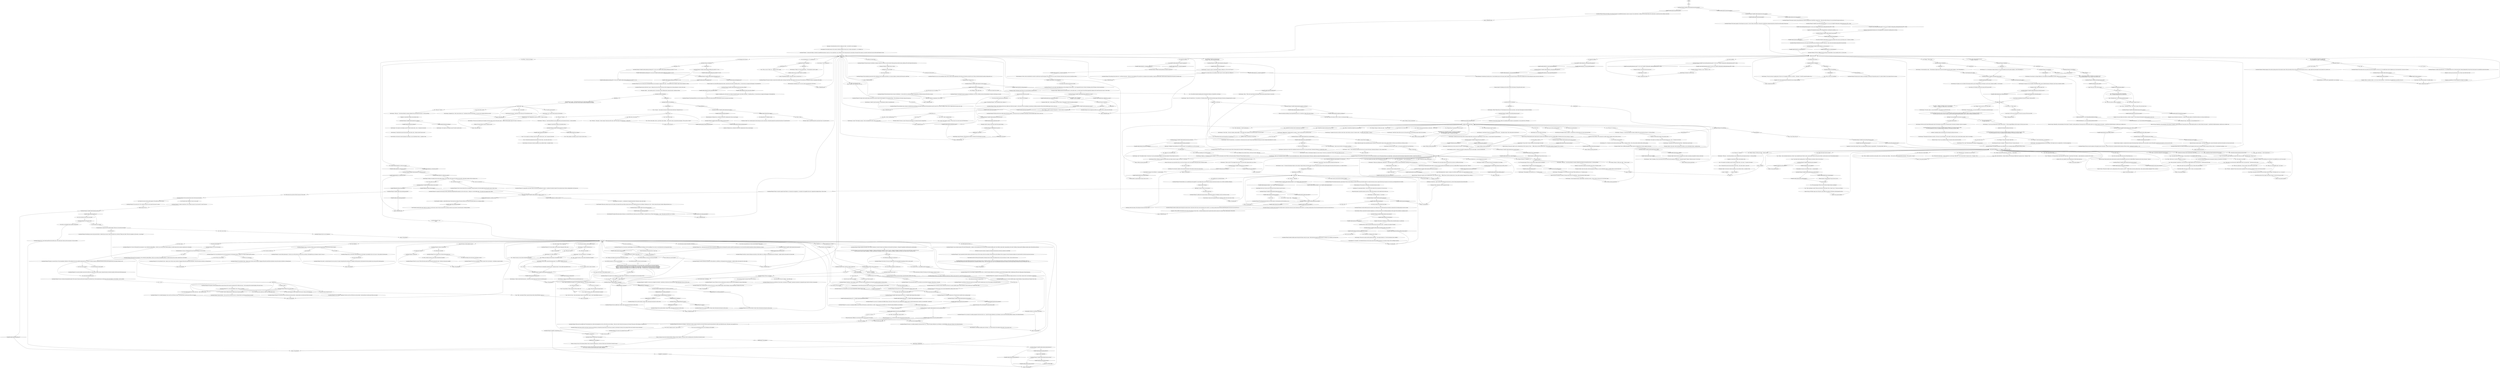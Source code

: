 # SEAFORT / INSULINDIAN PHASMID
# Interact with the Insulindian phasmid.
# ==================================================
digraph G {
	  0 [label="START"];
	  1 [label="input"];
	  2 [label="Insulindian Phasmid: Please do not do that again."];
	  3 [label="Cuno: \"It looks like the phasmid had some kind of *nest* there -- look. Like a hoard, man...\""];
	  4 [label="Cuno: \"Yeah, grandpa's not looking so good. We need to check on him...\""];
	  5 [label="fail_at_phero"];
	  6 [label="Cuno: There's a big smile on his lips, like he can't believe what he's saying: \"We fucking *saw* it, yo -- it was real.\""];
	  7 [label="Empathy: In some kind of strange, semi-catatonic state."];
	  8 [label="Perception (Sight): In the reeds, where he's pointing, you see a flash of white -- *porcelain* white."];
	  9 [label="Suggestion: The segmented antennae move with apprehension, searching for something... you."];
	  10 [label="Inland Empire: You smell..."];
	  11 [label="Insulindian Phasmid: From the corner of your eye, you see a sudden cascade of motion ripple through the insect's limbs. A series of ultrasonic clicks fills your ear...\nFrom the corner of your eye, you see a sudden cascade of motion ripple through the phasmid's limbs. A series of ultrasonic clicks fills your ear...
"];
	  12 [label="Authority: He's letting his pride get in the way."];
	  13 [label="You: \"You exist...\""];
	  14 [label="Insulindian Phasmid: IsCunoInParty()"];
	  15 [label="IsCunoInParty()", shape=diamond];
	  16 [label="!(IsCunoInParty())", shape=diamond];
	  17 [label="Esprit de Corps: Meanwhile, in the antechamber of the Station 57 lazareth, a neatly packed pair of cargo pants and an orange bomber jacket sit in a locker. Nested on the jacket -- a small block of milled aluminium, tucked away in a leather case."];
	  18 [label="Esprit de Corps: An instant camera -- the Trigat Sunshine Mini. A moan of discomfort sounds from the lazareth, as he turns onto his side..."];
	  19 [label="Conceptualization: Praying to you."];
	  20 [label="You: Tell me -- what are you doing?"];
	  21 [label="You: Variable[\"seafort.phasmid_wc_what_are_ya_doin\"]"];
	  22 [label="Variable[\"seafort.phasmid_wc_what_are_ya_doin\"]", shape=diamond];
	  23 [label="!(Variable[\"seafort.phasmid_wc_what_are_ya_doin\"])", shape=diamond];
	  24 [label="You: (Whisper.) \"Kim, it's foaming.\"\n(Whisper.) \"Cuno, it's foaming.\""];
	  25 [label="Jump to: [PHASMID main]"];
	  26 [label="Insulindian Phasmid: Unwittingly the insect continues its stridulations. As it moves, tuft-like structures still pretending to be plants rustle along on its joints."];
	  27 [label="Insulindian Phasmid: The reed-creature does not stop its stridulations -- it towers above you, parting the reeds it emerged from. Tuft like structures still rustle on its joints."];
	  28 [label="Authority: About now he is ready to believe in anything."];
	  29 [label="Kim Kitsuragi: \"The paraplegic? She could have, yes...\" He seems unsure."];
	  30 [label="Kim Kitsuragi: \"I never thought the damn *cryptozoology* would factor into this... Well, we know it's here now. We *will* find it again.\""];
	  31 [label="Esprit de Corps: \"He must be *really* out of it, yelling like that. Well, at least he's *alive*....\" Officer Minot in the blue uniform frowns: \"Jean, maybe something *happened*? He's in distress...\""];
	  32 [label="The Deserter: \"Crypto-what?\" Some odd connotation catches the old man's ear."];
	  33 [label="You: Lick your finger."];
	  34 [label="Insulindian Phasmid: Variable[\"seafort.phasmid_one_shudder\"]"];
	  35 [label="Variable[\"seafort.phasmid_one_shudder\"]", shape=diamond];
	  36 [label="!(Variable[\"seafort.phasmid_one_shudder\"])", shape=diamond];
	  37 [label="Insulindian Phasmid: The arthropod towers above you, frozen in place. A twitch passes one of its hind legs, as you..."];
	  38 [label="Interfacing: Feels like nothing. The arthropod in front of you stays frozen..."];
	  39 [label="Insulindian Phasmid: Variable[\"seafort.phasmid_wc_failure_counter\"] >= 1"];
	  40 [label="Variable[\"seafort.phasmid_wc_failure_counter\"] >= 1", shape=diamond];
	  41 [label="!(Variable[\"seafort.phasmid_wc_failure_counter\"] >= 1)", shape=diamond];
	  42 [label="Pain Threshold: Suddenly -- another flash of pain. Worse than the one before. The taste of blood in your mouth. The insect tastes it too, twitching suddenly..."];
	  43 [label="You: It's *wunderbar*.\nFor me it's *wunderbar*."];
	  44 [label="Perception (Sight): Shifting around in the reeds around it, in the muddy water... you notice some of its hind legs apparently standing on the water from time to time. It's *that* light..."];
	  45 [label="You: I'm ill in my head. I'm insane. That's how it is for me."];
	  46 [label="Insulindian Phasmid: That is your problem. Nothing ever ends for me. There is only room for two, maybe three pictures in my mind."];
	  47 [label="You: Got it. Solved it."];
	  48 [label="Insulindian Phasmid: You are a violent and irrepressible miracle. The vacuum of cosmos and the stars burning in it are afraid of you. Given enough time you would wipe us all out and replace us with nothing -- just by accident."];
	  49 [label="Insulindian Phasmid: She was middle class. It doesn't take a three-metre stick insect to tell you that."];
	  50 [label="Half Light: It may have unknown, dangerous biochemical characteristics that help it maintain its camouflage."];
	  51 [label="Insulindian Phasmid: Very slowly -- and only because he won't go away. It is meant to keep them from noticing me, to interfere with the pictures in their heads. But he has looked at me too long. And I'm destroying him."];
	  52 [label="Jump to: [the_phasmid]"];
	  53 [label="You: Of all the creatures I've met you are the scariest."];
	  54 [label="You: Okay good. Forget it."];
	  55 [label="Insulindian Phasmid: Everything your eyes touch goes back there -- behind the nerve mirror. What if you blink? Are we still here? (Please don't blink). What if you misplace us all one day -- or just forget?"];
	  56 [label="Untitled hub"];
	  57 [label="Cuno: \"Fuck. Where did it go?\""];
	  58 [label="Cuno: \"The fuck...\" He squints. \"Is that *ceramic*? And more stuff -- like a *nest* in the reeds. We should peep it... fucking hell...\""];
	  59 [label="Jump to: [cuno_massive_failure]"];
	  60 [label="Cuno: \"Yo, we just saw a giant fucking insect, okay? Focus on that, not some...\" He looks around. \"Where'd it go?\""];
	  61 [label="You: \"I don't understand... I *had* the pheromone....\""];
	  62 [label="Cuno: \"Cuno doesn't know what that means -- Cuno just knows it was FUCKING GIANT. Holy hell...\""];
	  63 [label="Insulindian Phasmid: Variable[\"whirling.lena_intro_midgreet\"]"];
	  64 [label="Variable[\"whirling.lena_intro_midgreet\"]", shape=diamond];
	  65 [label="!(Variable[\"whirling.lena_intro_midgreet\"])", shape=diamond];
	  66 [label="Authority: He's truly satisfied with your performance in Death Island right now."];
	  67 [label="Savoir Faire: No! The flash will scare the creature off! Warn him NOW!"];
	  68 [label="Half Light: I am not palatable. Do not eat me. I am afraid."];
	  69 [label="Kim Kitsuragi: He comes to, abruptly. \"Understood. Of course,\" he says with a nod."];
	  70 [label="You: \"Hey.\""];
	  71 [label="Jump to: [phasmid intro hub]"];
	  72 [label="Insulindian Phasmid: IsKimHere()"];
	  73 [label="IsKimHere()", shape=diamond];
	  74 [label="!(IsKimHere())", shape=diamond];
	  75 [label="Encyclopedia: The tracheal system on the creature's abdomen expands in front of you, to take in and expel air -- it's *smelling* you."];
	  76 [label="You: Let your heels drop back onto solid ground."];
	  77 [label="You: Put your hand down."];
	  78 [label="Insulindian Phasmid: The invertebrate comes back to life, stridulating. Sets of complex eyes follow you, moving in tandem, on either side of the insect's small head."];
	  79 [label="Electrochemistry: Breathing you in -- your sour, greasy semiochemicals on the breeze..."];
	  80 [label="failure_of_many_proportions"];
	  81 [label="Kim Kitsuragi: \"No...\" He shows you the white slip of photo paper. There's a rainbow of colour -- blue, white, yellow, and brown like a child's painting."];
	  82 [label="Jump to: [failure_of_many_proportions]"];
	  83 [label="Authority: Something cracks in the lieutenant. He's letting his pride get in the way."];
	  84 [label="The Deserter: \"I don't...\" He's extending his hand into the dust now, for some odd reason. Smearing his finger in it, like a confused child..."];
	  85 [label="Inland Empire: For all time."];
	  86 [label="Kim Kitsuragi: \"It's good, it's good,\" the lieutenant whispers, holding it up. \"Don't worry. We got it.\""];
	  87 [label="Half Light: It's about to move, you can sense it!"];
	  88 [label="You: I want to know your mind."];
	  89 [label="Insulindian Phasmid: Variable[\"seafort.sense_hearing_pain_flash\"]"];
	  90 [label="Variable[\"seafort.sense_hearing_pain_flash\"]", shape=diamond];
	  91 [label="!(Variable[\"seafort.sense_hearing_pain_flash\"])", shape=diamond];
	  92 [label="You: My body aches. I'm bleeding."];
	  93 [label="Insulindian Phasmid: I smelled it, as soon as you stepped on the island -- strawberries. Fresh burst of red strawberries. Ripe turning riper. Soon you will be rotten."];
	  94 [label="Insulindian Phasmid: Fire? Where?"];
	  95 [label="Physical Instrument: No -- it's what the three metres tall stick insect came up with."];
	  96 [label="You: *How?*"];
	  97 [label="Jump to: [are_you_sure]"];
	  98 [label="You: So you look like a reed, and you eat reeds?"];
	  99 [label="Insulindian Phasmid: *I* think we should eat it. If it's a leaf you can put it in your mouth. Or a reed. Yum yum."];
	  100 [label="You: Also that."];
	  101 [label="Jump to: [the_phasmid]"];
	  102 [label="Kim Kitsuragi: \"No. What's going on?\""];
	  103 [label="Electrochemistry: Nothing but you, a detective of the RCM, standing there with your mouth agape."];
	  104 [label="Jump to: [the_phasmid]"];
	  105 [label="You: \"Wait, how do you know about the phasmid?\"\n\"Wait -- Insulindian Phasmid? How do you know this?\""];
	  106 [label="chat_with_cuno"];
	  107 [label="Jump to: [Insulindian Phasmid: \"The insect's head is crowned with r...\"]"];
	  108 [label="Insulindian Phasmid: Variable[\"seafort.phasmid_sugg_prepare\"]"];
	  109 [label="Variable[\"seafort.phasmid_sugg_prepare\"]", shape=diamond];
	  110 [label="!(Variable[\"seafort.phasmid_sugg_prepare\"])", shape=diamond];
	  111 [label="Inland Empire: Be afraid. You smell wrong."];
	  112 [label="Jump to: [phasmid intro hub]"];
	  113 [label="You: \"Okay, take the picture.\""];
	  114 [label="Insulindian Phasmid: The ghost insect watches you disengage, continuing its hypnotizing motion. It's unclear whether it even registers that you're going..."];
	  115 [label="Esprit de Corps: A camera -- an instant colour camera the lieutenant keeps tucked away in his coat pocket. A moan of discomfort sounds from the lazareth, as he turns onto his side..."];
	  116 [label="Insulindian Phasmid: No reply. A total, ancient silence comes from its mouth, along with what appears to be some kind of foam... The stridulations of its limbs continue all around you."];
	  117 [label="Insulindian Phasmid: IsKimHere()"];
	  118 [label="IsKimHere()", shape=diamond];
	  119 [label="!(IsKimHere())", shape=diamond];
	  120 [label="Kim Kitsuragi: \"Our suspect's not looking so good. We should check him over -- also...\" He points to the reeds."];
	  121 [label="Kim Kitsuragi: \"Helped them?\" He falls silent for a moment. \"I don't see what more we could have done?\""];
	  122 [label="Insulindian Phasmid: Variable[\"coast.morells_pheromone_spray\"] == true  and  Variable[\"whirling.bath_washed_pheromones_off\"] == false"];
	  123 [label="Variable[\"coast.morells_pheromone_spray\"] == true  and  Variable[\"whirling.bath_washed_pheromones_off\"] == false", shape=diamond];
	  124 [label="!(Variable[\"coast.morells_pheromone_spray\"] == true  and  Variable[\"whirling.bath_washed_pheromones_off\"] == false)", shape=diamond];
	  125 [label="Insulindian Phasmid: Variable[\"coast.morells_pheromone_spray\"]"];
	  126 [label="Variable[\"coast.morells_pheromone_spray\"]", shape=diamond];
	  127 [label="!(Variable[\"coast.morells_pheromone_spray\"])", shape=diamond];
	  128 [label="Insulindian Phasmid: Variable[\"whirling.lena_intro_midgreet\"]"];
	  129 [label="Variable[\"whirling.lena_intro_midgreet\"]", shape=diamond];
	  130 [label="!(Variable[\"whirling.lena_intro_midgreet\"])", shape=diamond];
	  131 [label="you_met_cryptos"];
	  132 [label="You: \"I should have taken the pheromone!\""];
	  133 [label="Insulindian Phasmid: Variable[\"seafort.phasmid_esprit_stuff_in_station\"]"];
	  134 [label="Variable[\"seafort.phasmid_esprit_stuff_in_station\"]", shape=diamond];
	  135 [label="!(Variable[\"seafort.phasmid_esprit_stuff_in_station\"])", shape=diamond];
	  136 [label="You: \"Lieutenant, it's thinking with its *limbs*.\""];
	  137 [label="Jump to: [PHASMID main]"];
	  138 [label="You: (I'm sure.) \"We got it, Kim...\" (Keep backing.)"];
	  139 [label="You: In my heart. For me it's sadness -- input after input."];
	  140 [label="Insulindian Phasmid: I am not. There isn't even a central nervous system in my head. Only mouthparts for eating wetland plants."];
	  141 [label="Insulindian Phasmid: No. The leg tried to move around independently, making it hard to walk."];
	  142 [label="You: No, I'm not. Why are you asking?"];
	  143 [label="Insulindian Phasmid: The leg tried to move around independently, making it hard to walk."];
	  144 [label="You: ...how?"];
	  145 [label="You: \"Okay good. Forget it.\""];
	  146 [label="Insulindian Phasmid: Good bye. A series of chirrups surrounds you, like swallows on a cliff side, as the phasmid moves its forearms -- tymbals visible on the inside of its white stalks..."];
	  147 [label="Perception (Sight): ...and something under it! In the place it stood, bobbing there, among the reeds. A collection of items."];
	  148 [label="Jump to: [kim_after_chat]"];
	  149 [label="You: Am I having a violent epileptic seizure?"];
	  150 [label="Insulindian Phasmid: Please be. Or one day one of you will close your eyes and sigh -- and open them to see that none of this ever existed."];
	  151 [label="Logic: Oh my god, *Kim* had the camera!"];
	  152 [label="Cuno: \"Doesn't look like you're spazzin' out\" he whispers behind you. \"Cuno knows all about seizures.\""];
	  153 [label="You: \"What does it look like?\""];
	  154 [label="Cuno: \"You're just staring at the giant insect.\""];
	  155 [label="You: \"It can walk on water.\""];
	  156 [label="endhub"];
	  157 [label="Kim Kitsuragi: \"Our suspect is not looking so good. We need to check on him -- also...\" He points to the reeds."];
	  158 [label="You: \"I shouldn't have taken a bath, the pheromone washed off!\""];
	  159 [label="Cuno: \"Between the reeds there -- it doesn't like bein' out in the open. Shifty fuck... I saw it slip in there. It's gone now, but...\" He pants. \"Wow.\""];
	  160 [label="Savoir Faire: Relax. Now that you *know* it's here -- how long can it hide?"];
	  161 [label="Perception (Hearing): Sssss-hsssss-tik-ssssss-hssss-tik..."];
	  162 [label="Kim Kitsuragi: \"We need a photo -- or no one will believe us.\" He continues to pull the lens open..."];
	  163 [label="Insulindian Phasmid: Variable[\"seafort.dolores_said_hey\"]"];
	  164 [label="Variable[\"seafort.dolores_said_hey\"]", shape=diamond];
	  165 [label="!(Variable[\"seafort.dolores_said_hey\"])", shape=diamond];
	  166 [label="Insulindian Phasmid: Back on an island 28 kilometres away, the gigantic insect moves its antennae, taking its measure of the air, slowly... it's searching for something -- *you*."];
	  167 [label="Electrochemistry: You barely get to take one step -- the invertebrate reacts with uncanny speed, skating away across the water. It's gone, like a skipping stone, leaving nothing but rings on the sea's calm mirror..."];
	  168 [label="PHASMID main"];
	  169 [label="You: (Whisper) \"Okay Kim, take the picture.\"\n(Whisper.) \"Kim, show me the picture again...\""];
	  170 [label="You: Put your hands down instead."];
	  171 [label="Kim Kitsuragi: \"Okay...\" With a slow ring of metal, the lieutenant slides the lens open and raises it to eye level."];
	  172 [label="You: \"It *did* have something to do with the ox-spray!\""];
	  173 [label="Perception (Sight): Even a wildlife photographer couldn't make out a familiar form, let alone a gigantic stick insect."];
	  174 [label="Kim Kitsuragi: There's a flicker of a smile on his lips, like he can't believe what he's saying: \"We *saw* it -- it was real.\""];
	  175 [label="The Deserter: \"What now...\" the old man behind you repeats suddenly. He's put his hand into the ash -- it's dirty and black."];
	  176 [label="Kim Kitsuragi: \"It looks like it has some kind of nest there... Maybe there's proof in there.\""];
	  177 [label="You: \"God, I shouldn't have taken a bath! The pheromone washed off!\""];
	  178 [label="Insulindian Phasmid: Variable[\"seafort.phasmid_esprit_posse_incoming\"]"];
	  179 [label="Variable[\"seafort.phasmid_esprit_posse_incoming\"]", shape=diamond];
	  180 [label="!(Variable[\"seafort.phasmid_esprit_posse_incoming\"])", shape=diamond];
	  181 [label="Insulindian Phasmid: A sudden shiver passes the limb. Looks like the creature is awakening, wave by wave from its stupor."];
	  182 [label="Insulindian Phasmid: Variable[\"seafort.phasmid_inland_only_chance\"]"];
	  183 [label="Variable[\"seafort.phasmid_inland_only_chance\"]", shape=diamond];
	  184 [label="!(Variable[\"seafort.phasmid_inland_only_chance\"])", shape=diamond];
	  185 [label="Insulindian Phasmid: Variable[\"seafort.phasmid_wc_what_are_ya_doin\"]"];
	  186 [label="Variable[\"seafort.phasmid_wc_what_are_ya_doin\"]", shape=diamond];
	  187 [label="!(Variable[\"seafort.phasmid_wc_what_are_ya_doin\"])", shape=diamond];
	  188 [label="Insulindian Phasmid: Not even the birds know that. Not even the water lilies."];
	  189 [label="You: Is this a dream? What is happening?"];
	  190 [label="Insulindian Phasmid: For me it is not like that. I have states, not emotions. For example, I experience excitement at unexpected sugar rewards, but that is not important."];
	  191 [label="Insulindian Phasmid: No. You are the miracle."];
	  192 [label="Insulindian Phasmid: IsTHCPresent(\"shit_together\")"];
	  193 [label="IsTHCPresent(\"shit_together\")", shape=diamond];
	  194 [label="!(IsTHCPresent(\"shit_together\"))", shape=diamond];
	  195 [label="Esprit de Corps: ARRIVING"];
	  196 [label="You: The killer."];
	  197 [label="Insulindian Phasmid: She was hell on Earth. It doesn't take a three-metre stick insect to tell you that."];
	  198 [label="You: I have already forgotten the whole world once -- when I drank too much."];
	  199 [label="Cuno: \"Everybody does. It's the fucking Insulindian phasmid.\""];
	  200 [label="Insulindian Phasmid: Variable[\"coast.morells_pheromone_spray\"]"];
	  201 [label="Variable[\"coast.morells_pheromone_spray\"]", shape=diamond];
	  202 [label="!(Variable[\"coast.morells_pheromone_spray\"])", shape=diamond];
	  203 [label="You: \"Okay good. Forget it.\""];
	  204 [label="Cuno: \"It's gone...\" Cuno stares to the north. \"Between those reeds there. Fucking hell it can...\""];
	  205 [label="Savoir Faire: Now that you know it exists -- you can get it another day. It can't hide forever..."];
	  206 [label="Cuno: \"It looks like the insect had some kind of *nest* there -- look. Like a hoard, or some shit...\""];
	  207 [label="Insulindian Phasmid: Variable[\"coast.morells_pheromone_spray\"] == true  and  Variable[\"whirling.bath_washed_pheromones_off\"] == false"];
	  208 [label="Variable[\"coast.morells_pheromone_spray\"] == true  and  Variable[\"whirling.bath_washed_pheromones_off\"] == false", shape=diamond];
	  209 [label="!(Variable[\"coast.morells_pheromone_spray\"] == true  and  Variable[\"whirling.bath_washed_pheromones_off\"] == false)", shape=diamond];
	  210 [label="Insulindian Phasmid: Variable[\"seafort.phasmid_rc_composure_approach\"]"];
	  211 [label="Variable[\"seafort.phasmid_rc_composure_approach\"]", shape=diamond];
	  212 [label="!(Variable[\"seafort.phasmid_rc_composure_approach\"])", shape=diamond];
	  213 [label="Savoir Faire: No! The flash will scare the creature. Warn him NOW!"];
	  214 [label="Jump to: [taking_photo_hub]"];
	  215 [label="Jump to: [phasmid intro hub]"];
	  216 [label="Insulindian Phasmid: He not as much as glances at the gigantic insect to his right -- nor does it look at him. Its antennae take their measure of the air, slowly... searching for something -- *you*."];
	  217 [label="Insulindian Phasmid: Variable[\"seafort.phasmid_concept_praying\"]"];
	  218 [label="Variable[\"seafort.phasmid_concept_praying\"]", shape=diamond];
	  219 [label="!(Variable[\"seafort.phasmid_concept_praying\"])", shape=diamond];
	  220 [label="You: (Look up.) \"You're smelling me...\""];
	  221 [label="You: \"What now?\" (Continue.)"];
	  222 [label="Kim Kitsuragi: \"It's just a blur,\" he says, looking at the slip of paper in his hand."];
	  223 [label="You: (Yell.) \"No!\""];
	  224 [label="You: \"No one will believe me... no one will believe this was real.\""];
	  225 [label="Interfacing: You were right, it glistens with some kind of moisture. The creature in front of you stays frozen..."];
	  226 [label="You: I want there to be more."];
	  227 [label="Insulindian Phasmid: Mute, the insect foams from its mouthparts, tilting the plates of its fused together head. From left to right, without reason."];
	  228 [label="Insulindian Phasmid: I exist.\nI exist. "];
	  229 [label="Empathy: Something stirs in the insect as you begin to back off. It seems to also takes a step back... Something tells you -- the next time you engage and disengage it will probably flee."];
	  230 [label="Insulindian Phasmid: No. You are awake. I am real. Light is forming me. This is real."];
	  231 [label="Insulindian Phasmid: Shapes of plants and animals. And *internal* sensations. A swarm of sounds, tiny vibrations on the inside of my forearms -- all speak of complexities totally beyond my understanding."];
	  232 [label="Insulindian Phasmid: Now I will tell you how it is for me. For me it is a series of half-lit images. A kind of darkness, being intruded upon. Transient. Dim. Moist."];
	  233 [label="Jump to: [the_phasmid]"];
	  234 [label="Insulindian Phasmid: Sometimes, when moulting, I regrow a lost limb. One time something went wrong and a small leg replaced a missing antenna."];
	  235 [label="Insulindian Phasmid: Variable[\"seafort.phasmid_inland_detective\"]"];
	  236 [label="Variable[\"seafort.phasmid_inland_detective\"]", shape=diamond];
	  237 [label="!(Variable[\"seafort.phasmid_inland_detective\"])", shape=diamond];
	  238 [label="Insulindian Phasmid: Yes. They don't mind."];
	  239 [label="Insulindian Phasmid: No one believed I exist -- almost no one. Until you came, detective. Dripping of blood that smells like strawberries. Across the calm sea, the first in a thousand years."];
	  240 [label="You: \"I think I'm having a vision. About the final fate of mankind.\""];
	  241 [label="Insulindian Phasmid: IsHighestPolitical(\"ultraliberal\")"];
	  242 [label="IsHighestPolitical(\"ultraliberal\")", shape=diamond];
	  243 [label="!(IsHighestPolitical(\"ultraliberal\"))", shape=diamond];
	  244 [label="Insulindian Phasmid: Variable[\"seafort.phasmid_touching_hub\"] == true  and  Variable[\"seafort.phasmid_talking_hub_reached\"] == true"];
	  245 [label="Variable[\"seafort.phasmid_touching_hub\"] == true  and  Variable[\"seafort.phasmid_talking_hub_reached\"] == true", shape=diamond];
	  246 [label="!(Variable[\"seafort.phasmid_touching_hub\"] == true  and  Variable[\"seafort.phasmid_talking_hub_reached\"] == true)", shape=diamond];
	  247 [label="Insulindian Phasmid: And just like that it's gone -- skating away across the sea's calm mirror like a skipping stone, leaving nothing but  circles on the water..."];
	  248 [label="Insulindian Phasmid: I already did."];
	  249 [label="Insulindian Phasmid: What if it's not you? What if the three metres tall stick insect is having the vision -- while you're alone and  petrified."];
	  250 [label="You: I don't want to know."];
	  251 [label="Insulindian Phasmid: So it is *already* happening. One day, one of you will close your eyes and sigh -- and open them to see that none of this ever existed."];
	  252 [label="Insulindian Phasmid: IsKimHere()"];
	  253 [label="IsKimHere()", shape=diamond];
	  254 [label="!(IsKimHere())", shape=diamond];
	  255 [label="Cuno: \"Whoah... maybe it's poison? Fucking hell...\" The kid watches you apprehensively."];
	  256 [label="You: \"Cuno. Am I having a violent epileptic seizure?\""];
	  257 [label="Cuno: \"No, quit frontin'. What's up with you? We're a team, cop.\""];
	  258 [label="You: \"I think I'm having a vision. About the final fate of mankind.\""];
	  259 [label="You: \"What now?\" [Leave.]"];
	  260 [label="Empathy: In some kind of strange, semi-catatonic state. He's not looking so good."];
	  261 [label="Cuno: Your voice echoes alone on the water. The kid looks at you..."];
	  262 [label="You: \"What in the name of *god* was that?\""];
	  263 [label="Insulindian Phasmid: Variable[\"seafort.phasmid_ency_cryptozoologist\"]"];
	  264 [label="Variable[\"seafort.phasmid_ency_cryptozoologist\"]", shape=diamond];
	  265 [label="!(Variable[\"seafort.phasmid_ency_cryptozoologist\"])", shape=diamond];
	  266 [label="Savoir Faire: And you'll see it again. Now that you *know* it's real, how long can it hide?"];
	  267 [label="You: \"I should have taken the pheromone from Morell!\""];
	  268 [label="Kim Kitsuragi: \"My camera.\""];
	  269 [label="Kim Kitsuragi: \"I won't be one of those fools who didn't take a picture...\" He has stopped fiddling with the camera, but does not put it down."];
	  270 [label="Insulindian Phasmid: A sudden chirrup fills the air -- the walking stick moves its whole body, limbs working independently of each other, like the parts of a masterfully constructed machine."];
	  271 [label="Empathy: There is a sadness in there -- or is it in you, from the dream... It's still with you, the pitiful *hey* you told her, even now..."];
	  272 [label="You: (Whisper.) \"That's right. Pray.\""];
	  273 [label="You: (Yell.) \"No!\""];
	  274 [label="Empathy: In some kind of strange, semi-catatonic state."];
	  275 [label="Kim Kitsuragi: \"I know. We *should* have... It's my fault too.\" He looks across the water. The slip of photo paper still drying in his hand, just hanging there for a second."];
	  276 [label="Insulindian Phasmid: Reed-like tufts stick out of its joints. As the insect moves its forearms it produces a faint hiss -- like a reel-to-reel machine spinning after the tape breaks."];
	  277 [label="Kim Kitsuragi: \"Where? Where did it go?\" The lieutenant has the camera in one hand -- and a slip of white paper in the other, developing."];
	  278 [label="Kim Kitsuragi: \"The ampoule will produce a loud hiss.\" He turns to you and whispers: \"You're right. It could scare it away. I need a better moment, when it's not looking.\""];
	  279 [label="Jump to: [alone hub]"];
	  280 [label="Jump to: [alone hub]"];
	  281 [label="Encyclopedia: Or a *ryacintha*, an Occidental leaf insect with its brain stored in four leaf-like extensions. Or a mimicry octopus with its intelligent tentacles..."];
	  282 [label="Insulindian Phasmid: Variable[\"XP.phasmid_thinks_with_its_limbs\"]"];
	  283 [label="Variable[\"XP.phasmid_thinks_with_its_limbs\"]", shape=diamond];
	  284 [label="!(Variable[\"XP.phasmid_thinks_with_its_limbs\"])", shape=diamond];
	  285 [label="Insulindian Phasmid: For me it is a series of half-lit images. A kind of darkness, being intruded upon. Transient. Dim. Moist."];
	  286 [label="Pain Threshold: Change of topic!"];
	  287 [label="are_you_sure"];
	  288 [label="Insulindian Phasmid: I am an unknown species of the order Phantasmodea -- endemic to the Insulindian isola. For the last three hundred and fifty years I have hidden in plain sight, masquerading as the reeds. Moulding, cloning myself, unfolding at night to play with trash bins and buoys."];
	  289 [label="Insulindian Phasmid: I went unnoticed by the first settlers and the land surveyors of the suzerain. Also by the soldiers of the Revolution and the officials of the occupation. Even the Semenese islanders who came here first, but did not stay, have not seen me."];
	  290 [label="Insulindian Phasmid: No. *You* are. The moral of our encounter is: I am a relatively median lifeform -- while it is you who are total, extreme madness. A volatile simian nervous system, ominously new to the planet."];
	  291 [label="Jump to: [the_phasmid]"];
	  292 [label="Jump to: [the_phasmid]"];
	  293 [label="You: \"Nothing. Just looking at the stick insect. Everything is normal.\""];
	  294 [label="kim_after_chat"];
	  295 [label="You: What does it look like?"];
	  296 [label="Insulindian Phasmid: Hissing and clicking, the arthropod extends its mandible-like antennae to greet you again. You're right below it, looking up at the colossal chitin of its white limbs. Its small eyes look at nothing in particular."];
	  297 [label="Suggestion: You never had a chance. There was something off the moment you approached it... The creature didn't *like* you."];
	  298 [label="You: \"What's that, in the water?\""];
	  299 [label="Jump to: [endhub]"];
	  300 [label="Empathy: In some kind of strange, semi-catatonic state."];
	  301 [label="Jump to: [phasmid intro hub]"];
	  302 [label="Insulindian Phasmid: Variable[\"seafort.phasmid_esprit_posse_incoming\"]"];
	  303 [label="Variable[\"seafort.phasmid_esprit_posse_incoming\"]", shape=diamond];
	  304 [label="!(Variable[\"seafort.phasmid_esprit_posse_incoming\"])", shape=diamond];
	  305 [label="Savoir Faire: The air moves through it. Its slender sticks."];
	  306 [label="Kim Kitsuragi: \"We *need* a photo -- no one will believe us.\" He continues to pull the lens open..."];
	  307 [label="You: \"Stop. Let me approach it first.\"\n\"It's afraid. Stop *now*.\""];
	  308 [label="The Deserter: No one hears you whisper. Behind you, the straggler sits despondently by the fire, oblivious to his surroundings."];
	  309 [label="Insulindian Phasmid: There is no change in the insects motion while its being aimed by the camera. It remains fixated on you."];
	  310 [label="Encyclopedia: Neither have you. But you know who would -- a cryptozoologist!"];
	  311 [label="You: \"What in the name of god was that?\""];
	  312 [label="You: \"I should have helped the cryptozoologists. It's too late now...\""];
	  313 [label="Reaction Speed: A cryptozoologist? Oh god, there was one..."];
	  314 [label="Esprit de Corps: Three-hundred metres inland special consultant Trant Heidelstam cups his ear. Satellite-Officer Vicquemare nods to him on the jetty: \"I heard it.\""];
	  315 [label="Insulindian Phasmid: A small shudder passes the creature's arm. High above you its black pearl-eyes still glisten, mesmerized by the light passing its nervous system."];
	  316 [label="Insulindian Phasmid: It is impossible to see inside. There is only chitin, pretending to be reeds -- or polished, like stalks of marble. The occasional series of clicks, undecipherable to the human ear."];
	  317 [label="You: Not now..."];
	  318 [label="You: Intruded upon -- by what?"];
	  319 [label="You: This is my masterpiece."];
	  320 [label="Insulindian Phasmid: And when you fall we will come to raise you up, bud from you, banner-like, blossom from you and carry you apart in a sky funeral. In honour of your passing. (But not me, because I am just a leaf eater.)"];
	  321 [label="Volition: In honour of your will, lieutenant-yefreitor. That you kept from falling apart, in the face of sheer terror. Day after day. Second by second."];
	  322 [label="Insulindian Phasmid: You can also eat it. If it's a leaf you can put it in your mouth. Yum yum. Or a reed."];
	  323 [label="You: No. This is just an accident."];
	  324 [label="Insulindian Phasmid: Variable[\"seafort.phasmid_reaction_so\"]"];
	  325 [label="Variable[\"seafort.phasmid_reaction_so\"]", shape=diamond];
	  326 [label="!(Variable[\"seafort.phasmid_reaction_so\"])", shape=diamond];
	  327 [label="Kim Kitsuragi: \"I think we should take the picture -- and then you should *back away* from the unstudied species.\""];
	  328 [label="You: I will."];
	  329 [label="Insulindian Phasmid: Variable[\"seafort.phasmid_reaction_next_time_will_flee\"]"];
	  330 [label="Variable[\"seafort.phasmid_reaction_next_time_will_flee\"]", shape=diamond];
	  331 [label="!(Variable[\"seafort.phasmid_reaction_next_time_will_flee\"])", shape=diamond];
	  332 [label="Kim Kitsuragi: \"No.\" You have rarely seen him with that face."];
	  333 [label="You: Have you accidentally eaten another reed-phasmid?"];
	  334 [label="Insulindian Phasmid: Variable[\"seafort.phasmid_logic_kim_has_camera\"]"];
	  335 [label="Variable[\"seafort.phasmid_logic_kim_has_camera\"]", shape=diamond];
	  336 [label="!(Variable[\"seafort.phasmid_logic_kim_has_camera\"])", shape=diamond];
	  337 [label="Cuno: \"This is so sick. It *likes* you...\" The kid's mouth is agape."];
	  338 [label="Cuno: \"Like a water spider, or like -- one of those water walkers...\" He's lost for words, just pants from excitement. \"This cop shit is *insane*\""];
	  339 [label="Jump to: [endhub]"];
	  340 [label="Insulindian Phasmid: Variable[\"seafort.phasmid_interfacing_thinks_with_its_limbs\"]"];
	  341 [label="Variable[\"seafort.phasmid_interfacing_thinks_with_its_limbs\"]", shape=diamond];
	  342 [label="!(Variable[\"seafort.phasmid_interfacing_thinks_with_its_limbs\"])", shape=diamond];
	  343 [label="Visual Calculus: In the reeds, where the phasmid was hiding, you see a little flash of white -- *porcelain* white."];
	  344 [label="You: \"I should have taken the pheromone from Morell!\""];
	  345 [label="You: \"I could have learned something about the phasmid's behaviour. Searched for it with them.\""];
	  346 [label="Reaction Speed: A cryptozoologist? Oh god, there was one..."];
	  347 [label="Insulindian Phasmid: The creature stands on long stilt-like legs, antennae hanging from its head like a woman's hair -- white and curled at the tips. It is no more than five steps away from you."];
	  348 [label="Insulindian Phasmid: Nothing changes in the cyclical, praying motion of the creature's limbs. They are porcelain white on the inside, and reed-coloured on the out -- beige, light brown and striped. You are unsure if it is scared or not."];
	  349 [label="Jump to: [yard.hanged_picture_taken]"];
	  350 [label="Insulindian Phasmid: The foam slowly turns a darker shade, like burnt caramel -- as the insect moves its mouthparts, masticating. The little bubbles begin to burst, one by one..."];
	  351 [label="Perception (Smell): Letting out that same smell, like summer burning."];
	  352 [label="You: \"Don't pray to me. I'm nothing.\""];
	  353 [label="You: \"I shouldn't have taken a bath, the pheromone washed off!\""];
	  354 [label="You: \"You didn't get the picture?\""];
	  355 [label="Empathy: It's too late now."];
	  356 [label="fail_at_phero"];
	  357 [label="Insulindian Phasmid: You see the insect turn to him, its mandible antennae reaching out. Its motions are quick, sudden.\nYou see the phasmid turn to him, its mandible antennae reaching out. The motions are quick, sudden."];
	  358 [label="You: It's not use telling him..."];
	  359 [label="Insulindian Phasmid: Variable[\"whirling.lena_intro_midgreet\"]"];
	  360 [label="Variable[\"whirling.lena_intro_midgreet\"]", shape=diamond];
	  361 [label="!(Variable[\"whirling.lena_intro_midgreet\"])", shape=diamond];
	  362 [label="You: Carefully pet its scythe-like forearm."];
	  363 [label="Interfacing: Here, within the smooth white inner part of its limb you sense... something very intimate. Thoughts."];
	  364 [label="You: It's your secret alone."];
	  365 [label="Insulindian Phasmid: Another shudder pulses through the creatures limbs. It jolts back to life, like a record continuing were it left off -- in a swaying, praying motion. Even the small black pearls of its eyes do not stray from you..."];
	  366 [label="Half Light: For a moment there, he was afraid you didn't *get it*, but he's calmer now, looking at it."];
	  367 [label="Insulindian Phasmid: Variable[\"seafort.phasmid_interf_bine\"]"];
	  368 [label="Variable[\"seafort.phasmid_interf_bine\"]", shape=diamond];
	  369 [label="!(Variable[\"seafort.phasmid_interf_bine\"])", shape=diamond];
	  370 [label="Kim Kitsuragi: \"A nest?\" The whisper is anxious. \"Don't do anything now. Later, when it's gone maybe...\""];
	  371 [label="You: In the city, all around. It's going *down*."];
	  372 [label="Insulindian Phasmid: Of course, it is nothing compared to the horror that is you -- with all of creation reflected in your forebrain, in terrible fidelity, a fire mirror. Eternal, never-ending damnation."];
	  373 [label="You: \"Kim. Am I having a violent epileptic seizure?\""];
	  374 [label="Kim Kitsuragi: \"Okay.\" After a second the lieutenant asks: \"Is it somehow related to the case?\""];
	  375 [label="Encyclopedia: Maybe you would find it interesting!"];
	  376 [label="You: That's insane."];
	  377 [label="Insulindian Phasmid: Variable[\"seafort.phasmid_touching_hub\"]"];
	  378 [label="Variable[\"seafort.phasmid_touching_hub\"]", shape=diamond];
	  379 [label="!(Variable[\"seafort.phasmid_touching_hub\"])", shape=diamond];
	  380 [label="Kim Kitsuragi: \"It's gone...\" The lieutenant looks north, with his hand raised to his brow.\n\"It's gone...\" The lieutenant looks north, with the camera uselessly hanging from his fingers."];
	  381 [label="Authority: Nothing but you, a detective of the RCM, standing there with your mouth agape."];
	  382 [label="Perception (Sight): Looks like material for some kind of nest. You should search it."];
	  383 [label="Insulindian Phasmid: Variable[\"seafort.phasmid_intro_hub_reached\"]"];
	  384 [label="Variable[\"seafort.phasmid_intro_hub_reached\"]", shape=diamond];
	  385 [label="!(Variable[\"seafort.phasmid_intro_hub_reached\"])", shape=diamond];
	  386 [label="Empathy: He is *very* disappointed you didn't warn him -- or plan it with him..."];
	  387 [label="Insulindian Phasmid: We suspect it will be something like the oxygen holocaust that wiped out anaerobic life 2.6 billion years ago -- when organisms first started breathing. Only much worse."];
	  388 [label="You: \"Cuno... there's something there.\""];
	  389 [label="Volition: He's right. Dust yourself off and move on. There will be other chances."];
	  390 [label="Empathy: Like laughter. A sort of happiness."];
	  391 [label="get_even_closer_climb_into_its_mouth"];
	  392 [label="Insulindian Phasmid: Silence. Click. The foam slowly turns a darker tone, like burnt caramel -- as the insect moves its mouthparts, masticating on nothing in particular. Then the little bubbles begin to burst, one by one..."];
	  393 [label="Insulindian Phasmid: The invertebrate stops, raising its scythe-like arms and tilting its tiny head, formed from the fused plates around its mouth. For a second, the effigy is frozen, then it nudges back into motion with a click."];
	  394 [label="Insulindian Phasmid: The shrill flash of the camera cuts the air like the blade of a sword. The phasmid freezes in its bright light -- head turned toward the lieutenant. Hypnotized by the flash, it stands frozen before you."];
	  395 [label="Shivers: The sweat on your arms feels cold as ice. As if you're frozen as well, in the shadow of this giant statue of chitinous marble."];
	  396 [label="Half Light: It *definitely* had something to do with the ox-spray! It was repelled by you, as if it was scared."];
	  397 [label="The Deserter: \"What was what?\" The straggler looks around. \"It's just the reeds, playing tricks on you, droite...\""];
	  398 [label="Reaction Speed: Warning!"];
	  399 [label="Jump to: [touching hub]"];
	  400 [label="You: Wipe it off."];
	  401 [label="the_phasmid"];
	  402 [label="Jump to: [the_phasmid]"];
	  403 [label="Physical Instrument: Officially, it was the three metres tall stick insect who solved it."];
	  404 [label="Insulindian Phasmid: Variable[\"seafort.phasmid_thats_cool\"]  or  Variable[\"seafort.phasmid_thats_nothing\"]"];
	  405 [label="Variable[\"seafort.phasmid_thats_cool\"]  or  Variable[\"seafort.phasmid_thats_nothing\"]", shape=diamond];
	  406 [label="!(Variable[\"seafort.phasmid_thats_cool\"]  or  Variable[\"seafort.phasmid_thats_nothing\"])", shape=diamond];
	  407 [label="Insulindian Phasmid: So, you see, it's sometimes difficult to be an insect. All of nature is a kind of horror, or strife -- though none of it as horrible as you. With all of creation reflected in your forebrain."];
	  408 [label="You: I was born to detect you."];
	  409 [label="You: That's absolutely nothing."];
	  410 [label="Authority: ON THE SCENE"];
	  411 [label="Insulindian Phasmid: He is in a bad state, deteriorating fast now. He thinks I am beneficial to him, but I am not. I only quicken his deterioration."];
	  412 [label="Insulindian Phasmid: IsHighestPolitical(\"moralist\")"];
	  413 [label="IsHighestPolitical(\"moralist\")", shape=diamond];
	  414 [label="!(IsHighestPolitical(\"moralist\"))", shape=diamond];
	  415 [label="Insulindian Phasmid: She was hell on Earth. It doesn't take a three-metre stick insect to tell you that."];
	  416 [label="Insulindian Phasmid: It doesn't look like that."];
	  417 [label="You: Then, I think I'm having a vision. About the final fate of mankind."];
	  418 [label="You: Okay. Just looking at the stick insect. Everything is normal."];
	  419 [label="Logic: The Deserter, he's been here for a *long* time."];
	  420 [label="You: Wait, what is the pale?"];
	  421 [label="Insulindian Phasmid: Also very, very dangerous."];
	  422 [label="You: \"God, Kim had a camera. Do you?\""];
	  423 [label="Jump to: [Esprit de Corps: \"Meanwhile, in the antechamber of th...\"]"];
	  424 [label="IsHardcoreModeActive()  and  WasGameBeatenInHardcoreMode()"];
	  425 [label="IsHardcoreModeActive()  and  WasGameBeatenInHardcoreMode()", shape=diamond];
	  426 [label="!(IsHardcoreModeActive()  and  WasGameBeatenInHardcoreMode())", shape=diamond];
	  427 [label="Esprit de Corps: Meanwhile, in the antechamber of the Station 57 lazareth, a neatly packed pair of cargo pants and a black bomber jacket sit in a locker. Nested on the jacket -- a small block of milled aluminium, tucked away in a leather case."];
	  428 [label="You: Blink. (Quick.)"];
	  429 [label="Insulindian Phasmid: Yes. For me everything is *always* normal. God is in his heaven -- everything is normal on Earth."];
	  430 [label="Empathy: In some kind of strange, semi-catatonic state."];
	  431 [label="You: \"I think it went into the reeds there, on that islet...\" (Point North.)"];
	  432 [label="You: \"Damn, I didn't know it would be *connected* to the case...\""];
	  433 [label="Cuno: \"Man, quit beatin' yourself down, we just discovered a GIANT INSECT. Ain't no one done that...\" He looks across the water."];
	  434 [label="You: \"You're right. It was GIANT.\""];
	  435 [label="You: Approach carefully."];
	  436 [label="You: Variable[\"seafort.phasmid_rc_composure_approach\"]"];
	  437 [label="Variable[\"seafort.phasmid_rc_composure_approach\"]", shape=diamond];
	  438 [label="!(Variable[\"seafort.phasmid_rc_composure_approach\"])", shape=diamond];
	  439 [label="Jump to: [phasmid intro hub]"];
	  440 [label="Perception (Smell): The faintest smell, like you've never felt before. Like burnt roses."];
	  441 [label="Insulindian Phasmid: Variable[\"seafort.phasmid_smell_burnt_roses\"]"];
	  442 [label="Variable[\"seafort.phasmid_smell_burnt_roses\"]", shape=diamond];
	  443 [label="!(Variable[\"seafort.phasmid_smell_burnt_roses\"])", shape=diamond];
	  444 [label="Jump to: [PHASMID main]"];
	  445 [label="Jump to: [failure_of_many_proportions]"];
	  446 [label="Volition: Subdue the regret. Dust yourself off, proceed. You'll get it in the next life, where you don't make mistakes. Do what you can with this one, while you're alive."];
	  447 [label="Esprit de Corps: \"He must be *really* out of it, yelling like that. Well, at least he's *alive*....\" Officer Minot in the blue uniform frowns: \"Jean, maybe something *happened*? He's in distress...\""];
	  448 [label="Esprit de Corps: Three-hundred metres inland, on the jetty, special consultant Trant Heidelstam cups his ear. Satellite-Officer Vicquemare nods to him: \"I heard it.\""];
	  449 [label="Kim Kitsuragi: \"The nervous system could be spread out like that...\" He whispers behind you. \"Over the extremities, like a cuttlefish.\""];
	  450 [label="Visual Calculus: Some sort of countdown process is happening. That's all you have time to think..."];
	  451 [label="Suggestion: They are filled with adoration and curiosity. The adoration of some wheel,  or dominion spinning around its parent deity. And the curiosity of a common wasp, tasting sugar in a fizzy drink."];
	  452 [label="Insulindian Phasmid: Variable[\"seafort.phasmid_touching_hub\"]"];
	  453 [label="Variable[\"seafort.phasmid_touching_hub\"]", shape=diamond];
	  454 [label="!(Variable[\"seafort.phasmid_touching_hub\"])", shape=diamond];
	  455 [label="Insulindian Phasmid: It's spread too thin among its limbs, performing incomprehensible operations on the world; and you -- looking at it, mouth slightly open... You cannot even imagine what it thinks."];
	  456 [label="Pain Threshold: Another flash of pain. Again you swallow it, but this time, some of it does not stay down. You think you taste it in your mouth. So does the insect, twitching suddenly..."];
	  457 [label="Insulindian Phasmid: As you're turning away, the phasmid mirrors your movements, stepping on the water -- the long limbs carry its feather weight without breaking its surface."];
	  458 [label="Insulindian Phasmid: Variable[\"seafort.phasmid_perc_reflections_in_water\"]"];
	  459 [label="Variable[\"seafort.phasmid_perc_reflections_in_water\"]", shape=diamond];
	  460 [label="!(Variable[\"seafort.phasmid_perc_reflections_in_water\"])", shape=diamond];
	  461 [label="You: You're the type of animal I would like to be."];
	  462 [label="Physical Instrument: This would explain its antenna being smaller."];
	  463 [label="Jump to: [the_phasmid]"];
	  464 [label="Insulindian Phasmid: You want to be a phasmid? Are you sure?"];
	  465 [label="Insulindian Phasmid: Variable[\"seafort.phasmid_esprit_arriving\"]"];
	  466 [label="Variable[\"seafort.phasmid_esprit_arriving\"]", shape=diamond];
	  467 [label="!(Variable[\"seafort.phasmid_esprit_arriving\"])", shape=diamond];
	  468 [label="You: \"The case? The case is meaningless compared to this.\" (Laugh nervously.) \"I have totally transcended the case.\""];
	  469 [label="Reaction Speed: Wait, so..."];
	  470 [label="You: I don't have that kind of power."];
	  471 [label="Kim Kitsuragi: \"I think you should back away from the unstudied species now...\""];
	  472 [label="You: This is the Gloaming I've been waiting for. Ever since I woke up in the hotel room."];
	  473 [label="Cuno: \"Wait, we have to do something!\""];
	  474 [label="Cuno: \"Cuno doesn't know anything about it, though. Except you stink bad, which is why it left you.\""];
	  475 [label="Esprit de Corps: \"He must be *really* out of it, yelling like that. Well, at least he's *alive*....\" Officer Minot in the blue uniform frowns: \"Jean, maybe something *happened*? He's in distress...\""];
	  476 [label="You: \"Okay, yes, you're probably right. I won't panic.\""];
	  477 [label="Insulindian Phasmid: ..."];
	  478 [label="phasmid intro hub"];
	  479 [label="Perception (Sight): Looks like camera! Yes!"];
	  480 [label="Insulindian Phasmid: Variable[\"seafort.phasmid_perc_looks_like_camera\"]"];
	  481 [label="Variable[\"seafort.phasmid_perc_looks_like_camera\"]", shape=diamond];
	  482 [label="!(Variable[\"seafort.phasmid_perc_looks_like_camera\"])", shape=diamond];
	  483 [label="do_it_to_it"];
	  484 [label="You: \"Just listen to me!\""];
	  485 [label="You: \"Don't be afraid...\""];
	  486 [label="Insulindian Phasmid: IsKimHere()"];
	  487 [label="IsKimHere()", shape=diamond];
	  488 [label="!(IsKimHere())", shape=diamond];
	  489 [label="You: \"I should have taken the pheromone from Morell!\""];
	  490 [label="Jump to: [failure_of_many_proportions]"];
	  491 [label="Kim Kitsuragi: \"I tried,\" he explains. \"But it was moving too fast. And I didn't get the ampoule in right. And...\" He gathers himself. \"Dammit. I believe my eyes. It *was* there.\""];
	  492 [label="Kim Kitsuragi: \"The paraplegic? *Or* the other one on the coast? They could have, yes...\" He seems unsure."];
	  493 [label="Electrochemistry: Like a junkie..."];
	  494 [label="Interfacing: It is surprisingly delicate -- the curly end of the whisker, like a young bine. It's even a bit wet."];
	  495 [label="Visual Calculus: There is some kind of countdown happening, as it slowly processes the overwhelming brightness of the signal. The invertebrate is regaining control..."];
	  496 [label="Insulindian Phasmid: Another shudder passes through the forearm under your palm -- feels like blood pumping through a brain. It's coming to, you withdraw your hand slowly."];
	  497 [label="You: No, wait..."];
	  498 [label="You: Fire, burning.\nFor me, it's fire, burning."];
	  499 [label="Perception (Sight): And... is that a glimmer in the water, below it? Like plastic? Could it be hoarding something?"];
	  500 [label="hoarder_here"];
	  501 [label="Perception (Sight): Of course, no time. The insect towers above you, parting the reeds it emerged from."];
	  502 [label="You: Inside."];
	  503 [label="Insulindian Phasmid: I am oblivious to the city. It is only on my margins. A ball I sometimes spin. A toy, Or the cylinder of a discarded trash bin."];
	  504 [label="You: *This* is the explanation I came up with?"];
	  505 [label="Insulindian Phasmid: The moral of our encounter is: I am a relatively median lifeform, while you are extreme, all-engulfing madness. A volatile simian nervous system, ominously new to the planet."];
	  506 [label="You: See! It's nothing."];
	  507 [label="You: I have to say good bye now. I have no more thoughts. That was all."];
	  508 [label="Jump to: [the_phasmid]"];
	  509 [label="Insulindian Phasmid: No. No one believed I exist -- almost no one. Until you came, detective. Dripping of blood that smells like strawberries.  Across the calm sea, the first in a thousand years."];
	  510 [label="You: Are you poisonous?"];
	  511 [label="Insulindian Phasmid: I can also detect pheromones -- the ones on you tell me that you will not eat me. And that I will benefit from your closeness. In short, I love you."];
	  512 [label="Conceptualization: It was you. Coming from the west. From the Whirling. You were coming..."];
	  513 [label="Insulindian Phasmid: The arthropod follows you with its antennae. As you back off, the cracks and hisses of the tape that's come to its end grow more distant..."];
	  514 [label="Insulindian Phasmid: IsCunoInParty()"];
	  515 [label="IsCunoInParty()", shape=diamond];
	  516 [label="!(IsCunoInParty())", shape=diamond];
	  517 [label="Jump to: [the_phasmid]"];
	  518 [label="Insulindian Phasmid: Variable[\"seafort.phasmid_main_hub_reached\"]"];
	  519 [label="Variable[\"seafort.phasmid_main_hub_reached\"]", shape=diamond];
	  520 [label="!(Variable[\"seafort.phasmid_main_hub_reached\"])", shape=diamond];
	  521 [label="Insulindian Phasmid: It is a nervous shadow cast into the world by you, eating away at reality. A great, unnatural territory. Its advent coincides with the arrival of the human mind."];
	  522 [label="You: Worse how?"];
	  523 [label="Insulindian Phasmid: So it is already happening. Soon, one of you will close your eyes -- and open them to see that none of this ever existed."];
	  524 [label="Jump to: [the_phasmid]"];
	  525 [label="Esprit de Corps: I'll wait. I'm on standby, he thinks, his hands sweaty around the machine."];
	  526 [label="The Deserter: \"What now...\" the old man behind you says suddenly. He's put his hand into the ash -- it's dirty and black."];
	  527 [label="Esprit de Corps: We'll find it again, man. We'll get it, junior officer Cuno thinks. We'll fuckin' nail that phasmid one day."];
	  528 [label="Jump to: [endhub]"];
	  529 [label="Conceptualization: Its insect mind is impenetrable to your reasoning."];
	  530 [label="Jump to: [PHASMID main]"];
	  531 [label="Kim Kitsuragi: \"It appears the insect can walk on water. Like a water strider, you know. It's almost as fast...\" He stops, short of breath. \"Uncanny...\""];
	  532 [label="Insulindian Phasmid: Variable[\"seafort.phasmid_rhet_kim_uncertainty\"]"];
	  533 [label="Variable[\"seafort.phasmid_rhet_kim_uncertainty\"]", shape=diamond];
	  534 [label="!(Variable[\"seafort.phasmid_rhet_kim_uncertainty\"])", shape=diamond];
	  535 [label="Kim Kitsuragi: Your voice echoes on the water."];
	  536 [label="Kim Kitsuragi: \"Looks like it doesn't like to stay out in the open for long.\" The lieutenant squints where you're pointing."];
	  537 [label="You: \"You're right.\""];
	  538 [label="Jump to: [failure_of_many_proportions]"];
	  539 [label="You: \"Damn it! Damn it! I didn't get it right...\" [Leave in rage.]"];
	  540 [label="Insulindian Phasmid: Variable[\"seafort.phasmid_ency_cryptozoologist\"]"];
	  541 [label="Variable[\"seafort.phasmid_ency_cryptozoologist\"]", shape=diamond];
	  542 [label="!(Variable[\"seafort.phasmid_ency_cryptozoologist\"])", shape=diamond];
	  543 [label="You: \"Okay, yes, you're probably right.\""];
	  544 [label="nothing_to_do"];
	  545 [label="Jump to: [touching hub]"];
	  546 [label="Insulindian Phasmid: Variable[\"seafort.phasmid_whiskers\"]  and  Variable[\"seafort.phasmid_limbs\"]"];
	  547 [label="Variable[\"seafort.phasmid_whiskers\"]  and  Variable[\"seafort.phasmid_limbs\"]", shape=diamond];
	  548 [label="!(Variable[\"seafort.phasmid_whiskers\"]  and  Variable[\"seafort.phasmid_limbs\"])", shape=diamond];
	  549 [label="Pain Threshold: What more is there in any of us? You think, as the sight of the insect fades and pain shoots up your right foot and into your abdomen, darkening your view... when it returns the insect twitches, feeling the blood on you..."];
	  550 [label="Encyclopedia: In its marrow -- a combination of complex biomolecules. Hormones, amino acids, lipids."];
	  551 [label="Insulindian Phasmid: I don't know. You're just a shadow for me. Far away, faintly transmitting, but for a curious smell."];
	  552 [label="You: All's well that ends well."];
	  553 [label="You: Yes I'm sure. Why do you ask?"];
	  554 [label="You: \"Then, I think I'm having a vision. About the final fate of mankind.\""];
	  555 [label="Kim Kitsuragi: \"You're just staring at it,\" he whispers."];
	  556 [label="You: Then all we can do is beat our fists against it? Day after day. With no answer."];
	  557 [label="Insulindian Phasmid: Variable[\"tc.rank_known\"]"];
	  558 [label="Variable[\"tc.rank_known\"]", shape=diamond];
	  559 [label="!(Variable[\"tc.rank_known\"])", shape=diamond];
	  560 [label="Insulindian Phasmid: IsKimHere()"];
	  561 [label="IsKimHere()", shape=diamond];
	  562 [label="!(IsKimHere())", shape=diamond];
	  563 [label="Jump to: [kim_after_chat]"];
	  564 [label="Insulindian Phasmid: Variable[\"seafort.phasmid_perc_plastic\"]"];
	  565 [label="Variable[\"seafort.phasmid_perc_plastic\"]", shape=diamond];
	  566 [label="!(Variable[\"seafort.phasmid_perc_plastic\"])", shape=diamond];
	  567 [label="Insulindian Phasmid: The creature appears to have forgiven your nerves -- for now. There it still stands, a thin ghost on stilt-like legs. Antennae hang from its head, like curled strands of human hair."];
	  568 [label="You: I will try."];
	  569 [label="Cuno: \"...the Insulindian phasmid,\" he finishes your sentence in awe.\n\"The Insulindian phasmid,\" he says with his voice lowered in awe."];
	  570 [label="what_ever_cuno"];
	  571 [label="cuno_massive_failure"];
	  572 [label="The Deserter: \"What now...\" the old man behind you repeats suddenly. He withdraws his hand from the ash -- it's dirty and black."];
	  573 [label="Cuno: \"Damn... Cuno's read about that shit in a *book*. Cuno's booked that shit. That was, like, a secret animal. Like one of those they *think* is real but haven't seen. The Insulindian phasmid...\""];
	  574 [label="You: \"Who's gonna believe this?\""];
	  575 [label="The Deserter: \"What now...\" the old man behind you says suddenly. He's put his hand into the ash -- it's dirty and black."];
	  576 [label="Insulindian Phasmid: IsKimHere()"];
	  577 [label="IsKimHere()", shape=diamond];
	  578 [label="!(IsKimHere())", shape=diamond];
	  579 [label="Insulindian Phasmid: IsCunoInParty()"];
	  580 [label="IsCunoInParty()", shape=diamond];
	  581 [label="!(IsCunoInParty())", shape=diamond];
	  582 [label="Insulindian Phasmid: You were right. Little bubbles form on the mouthparts of the creature -- on its segmented lower lip. It looks to be foaming, slowly. The foam is white, then yellowish..."];
	  583 [label="You: \"Why are you're foaming?\""];
	  584 [label="Jump to: [PHASMID main]"];
	  585 [label="Jump to: [failure_of_many_proportions]"];
	  586 [label="Kim Kitsuragi: \"A stick insect of some sort. Pretending to be the reeds...\" He shakes his head. \"Has it been there the whole time?\""];
	  587 [label="Suggestion: You never had a chance. There was something off the moment you approached it. It was scared of you. Of humans."];
	  588 [label="You: \"It was *definitely* that. He didn't like me. I didn't get to take a single step.\""];
	  589 [label="Composure: Like a little boy... for a moment he's unable to keep it together when he looks at the slip."];
	  590 [label="Jump to: [alone hub]"];
	  591 [label="The Deserter: Looks like you're right. He's extending his hand into the dust now, for some odd reason. Smearing his finger in it, confused like a child..."];
	  592 [label="Jump to: [alone hub]"];
	  593 [label="Jump to: [alone hub]"];
	  594 [label="Jump to: [failure_of_many_proportions]"];
	  595 [label="Insulindian Phasmid: The antennae hang from a great height. With your hand shaking you barely touch the tip of the left whisker. On contact the chitin curls into a spiral, like the tip of a poison ivy. Its touch on your fingertip feels cold, ticklish..."];
	  596 [label="Perception (Taste): Odourless, mostly comprised of water."];
	  597 [label="Insulindian Phasmid: Now I will tell you what it's like for me. For me it is a series of half-lit images. A kind of darkness, being intruded upon. Transient. Dim. Moist."];
	  598 [label="Insulindian Phasmid: What is your illness?"];
	  599 [label="Insulindian Phasmid: Yes, holy is the lord of hosts. And all the Earth is filled with his glory."];
	  600 [label="Insulindian Phasmid: Variable[\"seafort.phasmid_viscal_why_antenna_smaller\"]"];
	  601 [label="Variable[\"seafort.phasmid_viscal_why_antenna_smaller\"]", shape=diamond];
	  602 [label="!(Variable[\"seafort.phasmid_viscal_why_antenna_smaller\"])", shape=diamond];
	  603 [label="Insulindian Phasmid: So, you see, it's sometimes also difficult being a stick insect. The leg tried to move independently, making it hard to walk. But hearing about it makes you uncomfortable, I understand."];
	  604 [label="You: I am a detective."];
	  605 [label="You: I can't."];
	  606 [label="Insulindian Phasmid: Yes. I do not have a startle display, so I use a neurodegenerative allomone to aid in camouflage. Do not worry, it is only destructive over long periods of time."];
	  607 [label="Jump to: [PHASMID main]"];
	  608 [label="You: Forget about it. It walked on water!"];
	  609 [label="Insulindian Phasmid: You're staring at me. For about three minutes now."];
	  610 [label="You: But I *want* to blink and undo 12 billion years of matter expansion."];
	  611 [label="Visual Calculus: In the reeds, where he's pointing, you see a flash of white -- *porcelain* white."];
	  612 [label="You: (Yell.) \"No!\""];
	  613 [label="Encyclopedia: You know who would know more -- a cryptozoologist!"];
	  614 [label="You: (Whisper.) \"This is the Insulindian phasmid.\"\n(Whisper.) \"That's the...\""];
	  615 [label="Insulindian Phasmid: Variable[\"seafort.deserter_rc_success_heard_it\"]"];
	  616 [label="Variable[\"seafort.deserter_rc_success_heard_it\"]", shape=diamond];
	  617 [label="!(Variable[\"seafort.deserter_rc_success_heard_it\"])", shape=diamond];
	  618 [label="Kim Kitsuragi: \"I don't think the pheromone will do anything.\" His whisper turns to a sceptical hiss -- but he has stopped now."];
	  619 [label="You: Retreat slowly. [Leave.]"];
	  620 [label="Insulindian Phasmid: The creature tilts its tiny head to the side and appears to look at you. It is incredibly light, like the slightest gust of wind should blow it away, but it doesn't..."];
	  621 [label="Kim Kitsuragi: \"We can't just leave it standing there. We have to do *something*, detective. It could be...\" He thinks. \"It could be connected somehow even...\""];
	  622 [label="Insulindian Phasmid: ...hissing and clicking, it extends its mandible-like antennae to greet you. You're right below it now, looking up at the colossal chitin of its white limbs. The head of the creature is crowned by reeds and its eyes are like small droplets of water."];
	  623 [label="You: \"Hello. I don't know who I am.\"\n\"Hello. I'm Harry. I don't really know who I am...\""];
	  624 [label="You: Disengage slowly. [Leave.]"];
	  625 [label="You: Raise the other hand too."];
	  626 [label="You: \"Where did it go?\" (Look north.) Can *you* see it?\""];
	  627 [label="You: \"How did it *do* that? Glide?\""];
	  628 [label="Reaction Speed: It's blending into the tufts of reeds in the distance! Moving from islet to islet..."];
	  629 [label="Perception (Sight): However hard you squint you can't make out anything recognizable, let alone a stick insect."];
	  630 [label="Kim Kitsuragi: \"I'm not. We should have... it's my fault too.\" He looks across the water. The slip of photo paper still drying in his hand, hanging despondently for a second."];
	  631 [label="Insulindian Phasmid: Variable[\"seafort.phasmid_empathy_such_failure\"]"];
	  632 [label="Variable[\"seafort.phasmid_empathy_such_failure\"]", shape=diamond];
	  633 [label="!(Variable[\"seafort.phasmid_empathy_such_failure\"])", shape=diamond];
	  634 [label="Suggestion: The segmented antennae move with apprehension, searching for something that's not there..."];
	  635 [label="The Deserter: ...and then he is back to staring at the dust."];
	  636 [label="Logic: The lieutenant had a *camera*. A camera, he could have taken a picture. Now they'll all think you're mad..."];
	  637 [label="Empathy: The stimulus overloaded it. It's passing, like an extended moment, or a gall stone."];
	  638 [label="Pain Threshold: The sight of the insect pulses with pain, as a streak of fire tries to shoot up your leg. You swallow it. Unmoved. Not now. There's blood dripping... warm.  The creature must feel it too, it twitches."];
	  639 [label="Jump to: [PHASMID main]"];
	  640 [label="You: I exist too."];
	  641 [label="Insulindian Phasmid: Tell me what it's like for you."];
	  642 [label="You: I'm glad to be me -- an incredibly sensitive instrument."];
	  643 [label="Jump to: [the_phasmid]"];
	  644 [label="You: You don't have a foot there now!"];
	  645 [label="Pain Threshold: It would take a million years of evolution -- or a total reversal in the condition of the world -- for your pain to end."];
	  646 [label="Insulindian Phasmid: No. There is *one* more."];
	  647 [label="Insulindian Phasmid: IsHighestPolitical(\"communist\")"];
	  648 [label="IsHighestPolitical(\"communist\")", shape=diamond];
	  649 [label="!(IsHighestPolitical(\"communist\"))", shape=diamond];
	  650 [label="Insulindian Phasmid: She was hell on Earth. It doesn't take a three-metre stick insect to tell you that."];
	  651 [label="You: \"What's that -- in the reeds?\""];
	  652 [label="Insulindian Phasmid: Variable[\"seafort.phasmid_elchem_stand_and_stare\"]"];
	  653 [label="Variable[\"seafort.phasmid_elchem_stand_and_stare\"]", shape=diamond];
	  654 [label="!(Variable[\"seafort.phasmid_elchem_stand_and_stare\"])", shape=diamond];
	  655 [label="You: Have I always thought this way?"];
	  656 [label="You: No. There are no more thoughts."];
	  657 [label="Empathy: Cuno can't believe how bad he is, without a camera -- in this situation the binoclard would be superior in every way."];
	  658 [label="Cuno: \"Yeah...\" He shakes his head. \"I don't have a camera. That sucks about Cuno.\""];
	  659 [label="Cuno: \"Damn right, we just discovered a GIANT INSECT. Ain't no one done that...\" He looks across the water."];
	  660 [label="Cuno: \"*Everyone*, yo! We gotta tell the *world* about this. Case solved -- insect found. We're fuckin'... master detectives or some shit. We're *good*.\""];
	  661 [label="Kim Kitsuragi: You glance over your shoulder. The lieutenant holds a piece of milled aluminium. He begins to pull it open, extremely carefully -- it's the camera!"];
	  662 [label="taking_photo_hub"];
	  663 [label="You: (Whisper) \"Who cares what they *think* Kim.\""];
	  664 [label="Kim Kitsuragi: \"Shh... okay.\" The lieutenant puts his finger to his lips and nods."];
	  665 [label="You: Raise your hand slowly."];
	  666 [label="Perception (Hearing): Suddenly there is silence."];
	  667 [label="You: (Look behind you.) \"It's smelling me...\""];
	  668 [label="Kim Kitsuragi: \"No.\" He shakes his head. \"It's gone for now, detective.\"\n\"No.\" He shakes his head. \"It's gone for now, lieutenant-yefreitor.\"\n\"No.\" He shakes his head. \"It's gone for now, Harry.\""];
	  669 [label="Electrochemistry: And you, a detective of the RCM, standing there with your mouth agape -- alone and dumbfounded."];
	  670 [label="You: \"I think it went into the reeds there, on that islet...\" (Point North.)"];
	  671 [label="Jump to: [failure_of_many_proportions]"];
	  672 [label="You: \"What in the name of *god* was that?\""];
	  673 [label="Kim Kitsuragi: \"*Like* you?\" He shakes his head in disbelief. \"I'm not an entomologist, okay -- neither was the para-scientist. Who knows, maybe you're right. The only thing I'm sure of is...\""];
	  674 [label="You: \"Dammit. What now?\" (Continue.)"];
	  675 [label="You: \"We got it...\" (Back off.)"];
	  676 [label="Insulindian Phasmid: A shudder pulses through the creatures limbs. It jolts back to life, like a record continuing were it left off -- in a swaying, praying motion. Even the small black pearls of its eyes do not stray from you..."];
	  677 [label="You: I want to see inside you."];
	  678 [label="Reaction Speed: As you back off the phasmid also takes a step back into the reeds. Something tells you -- the next time you engage and disengage it will probably flee."];
	  679 [label="You: I'm ill."];
	  680 [label="You: The fuck is happening to me right now?"];
	  681 [label="Insulindian Phasmid: So am I. I was born to detect sucrose rewards and semiochemicals. What were you born to detect?"];
	  682 [label="You: It was very disorienting at first, but I'm keeping my shit together."];
	  683 [label="Insulindian Phasmid: Thank you. I also have one final thing to say to you: that woman -- turn from the ruin. Turn and go *forward*.\nThank you. I also have one more thing to say to you: that woman -- turn from the ruin. Turn and go forward. Do it for the working class.\nThank you. I also have one more thing to say to you before you go. That woman -- turn from the ruin. Turn and go forward. For all mankind.\nThank you. I also have one more thing to say to you before you go. That woman -- turn from the ruin. Turn and go forward. For Revachol.\nThank you. I also have one more thing to say to you before you go. That woman -- turn from the ruin. Turn and go forward. For freedom."];
	  684 [label="Insulindian Phasmid: I have stayed hidden through four forms of government and two scientific revolutions. Until I was accidentally discovered by a detective of the Citizens Militia in Revachol, district of Martinaise, March, '51.\nI have stayed hidden through four forms of government and two scientific revolutions. Three -- if you count stone tools. Until I was accidentally discovered by a detective of the Citizens Militia in Revachol, disctrict of Martinaise, March, '51. "];
	  685 [label="Encyclopedia: And the 4,000-year-old Seraseolitic civilization buried so deep in the sediment that you do not even know it is there -- they too did not see me."];
	  686 [label="You: Too sensitive of a matter."];
	  687 [label="You: Was there an ancient Seraseolitic civilization?"];
	  688 [label="Jump to: [PHASMID main]"];
	  689 [label="Insulindian Phasmid: IsHighestPolitical(\"revacholian_nationhood\")"];
	  690 [label="IsHighestPolitical(\"revacholian_nationhood\")", shape=diamond];
	  691 [label="!(IsHighestPolitical(\"revacholian_nationhood\"))", shape=diamond];
	  692 [label="Insulindian Phasmid: She was hell on Earth. It doesn't take a three-metre stick insect to tell you that."];
	  693 [label="Perception (Sight): Yes, it's light enough to do that. Keep your eyes on the prize, it looks like material for some kind of nest there. You should search it."];
	  694 [label="Jump to: [the_phasmid]"];
	  695 [label="Jump to: [cuno_massive_failure]"];
	  696 [label="Physical Instrument: Looks like someone's got hurt in a fight. This antennae is much smaller than the other one."];
	  697 [label="Insulindian Phasmid: IsKimHere()"];
	  698 [label="IsKimHere()", shape=diamond];
	  699 [label="!(IsKimHere())", shape=diamond];
	  700 [label="Insulindian Phasmid: Variable[\"seafort.phasmid_saw_helmet\"]"];
	  701 [label="Variable[\"seafort.phasmid_saw_helmet\"]", shape=diamond];
	  702 [label="!(Variable[\"seafort.phasmid_saw_helmet\"])", shape=diamond];
	  703 [label="Half Light: It *definitely* had something to do with that! It was repelled by you, as if it was scared."];
	  704 [label="You: \"There was a pheromone -- like an ox-spray. I had to have it on and I didn't.\""];
	  705 [label="Cuno: \"The fuck -- *pherone*? Man, this ain't about no phermone! This is about the *phasmid*. Did you *see* the size of that?!\""];
	  706 [label="Jump to: [cuno_massive_failure]"];
	  707 [label="Savoir Faire: Take long, deep breaths. Slow down your pulse. Don't move yet, and when you do -- be light as a feather."];
	  708 [label="Kim Kitsuragi: You glance over your shoulder. The lieutenant holds a piece of milled aluminium. He begins to pull it open, extremely carefully..."];
	  709 [label="You: (Point to it.) \"What is that?\""];
	  710 [label="Kim Kitsuragi: With the sound of metal sliding against metal, the lieutenant reveals the lens. The glass glints in his hand as he begins to slide in an ampoule..."];
	  711 [label="Insulindian Phasmid: Variable[\"seafort.phasmid_esprit_stuff_in_station\"]"];
	  712 [label="Variable[\"seafort.phasmid_esprit_stuff_in_station\"]", shape=diamond];
	  713 [label="!(Variable[\"seafort.phasmid_esprit_stuff_in_station\"])", shape=diamond];
	  714 [label="Jump to: [PHASMID main]"];
	  715 [label="Insulindian Phasmid: As you do, the invertebrate comes to life, its limbs moving independent of each other. As if each has a mind of its own. They are white like stalks of porcelain, knitting above you."];
	  716 [label="Half Light: No. Stop. Be afraid."];
	  717 [label="Half Light: Perhaps it is preparing to *eat* its god?"];
	  718 [label="You: \"Did you get it, did you get the picture?\""];
	  719 [label="You: \"Damn, we should have helped the cryptozoologists.\""];
	  720 [label="You: \"We should have been more thorough Kim. We should have...\""];
	  721 [label="You: \"The cryptozoologist! There was one in the bar. Maybe she knew something?\""];
	  722 [label="Encyclopedia: You know who would know -- a cryptozoologist!"];
	  723 [label="The Deserter: Wordless, he's staring at the ash. Not responding to your yelling."];
	  724 [label="Conceptualization: Immortalized."];
	  725 [label="touching hub"];
	  726 [label="Insulindian Phasmid: The limb before you is incredibly light, like eggshell. It's much lighter than a reed. You feel a soft push could tip the creature over, its hollow exoskeleton collapsing..."];
	  727 [label="Jump to: [touching hub]"];
	  728 [label="Insulindian Phasmid: Variable[\"seafort.phasmid_perc_plastic\"]"];
	  729 [label="Variable[\"seafort.phasmid_perc_plastic\"]", shape=diamond];
	  730 [label="!(Variable[\"seafort.phasmid_perc_plastic\"])", shape=diamond];
	  731 [label="Insulindian Phasmid: Yes. The leg tried to move around independently, making it hard to walk."];
	  732 [label="Insulindian Phasmid: Yes, thankfully someone ate it. The next time I moulted I grew an antenna again!"];
	  733 [label="You: Way worse has happened to me."];
	  734 [label="Kim Kitsuragi: \"It doesn't look like that, no.\""];
	  735 [label="You: It's hell. I change my mind. I want to be you."];
	  736 [label="Jump to: [the_phasmid]"];
	  737 [label="Insulindian Phasmid: The pale, too, came with you. No one remembers it before you. The cnidarians do not, the radially symmetricals do not. There is an almost unanimous agreement between the birds and the plants that you are going to destroy us all."];
	  738 [label="You: Wait, the pale is human made?"];
	  739 [label="Jump to: [the_phasmid]"];
	  740 [label="You: \"You didn't get the picture?\""];
	  741 [label="You: What *is* that?"];
	  742 [label="You: \"Cuno, do you have a camera or something?\""];
	  743 [label="You: Approach carefully."];
	  744 [label="You: Variable[\"seafort.phasmid_rc_comp_impossible_approach\"]"];
	  745 [label="Variable[\"seafort.phasmid_rc_comp_impossible_approach\"]", shape=diamond];
	  746 [label="!(Variable[\"seafort.phasmid_rc_comp_impossible_approach\"])", shape=diamond];
	  747 [label="Jump to: [chat_with_cuno]"];
	  748 [label="Jump to: [cuno_massive_failure]"];
	  749 [label="Insulindian Phasmid: You cannot lie to me. Behind you it smells of fires. So awfully far you were prepared to go in her presence. End it."];
	  750 [label="Rhetoric: He cannot believe what he's saying too much."];
	  751 [label="The Deserter: \"What now...\" the old man behind you repeats suddenly. He's put his hand into the ash -- it's dirty and black."];
	  752 [label="Kim Kitsuragi: \"Our suspect is not looking so good. We need to check on him.\""];
	  753 [label="Perception (Sight): Look! In the reeds, where the phasmid was hiding -- you see a little flash of white -- porcelain white. In a nest of some sort?"];
	  754 [label="Cuno: \"Yeah, yeah right there -- it doesn't like bein' out in the open. Shifty fuck. It's gone now, but...\" He pants. \"Wow.\""];
	  755 [label="Cuno: \"Yeah, cryptologist, exactly! Those are the fucks who study them. This is *unreal*, man...\" He runs out of breath."];
	  756 [label="You: \"The cryptozoologist! There was one in the bar. Maybe she knew something?\""];
	  757 [label="Perception (Hearing): The hiss is different from the strings you heard before. It says something *else*, in a lower pitch..."];
	  758 [label="Insulindian Phasmid: Variable[\"seafort.phasmid_rc_comp_impossible_approach\"]"];
	  759 [label="Variable[\"seafort.phasmid_rc_comp_impossible_approach\"]", shape=diamond];
	  760 [label="!(Variable[\"seafort.phasmid_rc_comp_impossible_approach\"])", shape=diamond];
	  761 [label="You: (Say something to the insect, quietly, like...)\n(Say something to it, quietly... something like...)"];
	  762 [label="Empathy: It moves just an inch closer to you. Or does it only *feel* like it does?"];
	  763 [label="Empathy: You've never seen him get this excited. His voice is almost trembling."];
	  764 [label="Insulindian Phasmid: Variable[\"yard.hanged_picture_taken\"]"];
	  765 [label="Variable[\"yard.hanged_picture_taken\"]", shape=diamond];
	  766 [label="!(Variable[\"yard.hanged_picture_taken\"])", shape=diamond];
	  767 [label="You: Back off."];
	  768 [label="Jump to: [PHASMID main]"];
	  769 [label="Kim Kitsuragi: \"In three,\" the lieutenant whispers, his voice is tense. \"If it moves, you jump back, I'll shoot. Here we go. Three, two, one...\""];
	  770 [label="Insulindian Phasmid: IsCunoInParty()"];
	  771 [label="IsCunoInParty()", shape=diamond];
	  772 [label="!(IsCunoInParty())", shape=diamond];
	  773 [label="Rhetoric: There is uncertainty in his phrasing."];
	  774 [label="Insulindian Phasmid: Variable[\"seafort.phasmid_perc_wildlife\"]"];
	  775 [label="Variable[\"seafort.phasmid_perc_wildlife\"]", shape=diamond];
	  776 [label="!(Variable[\"seafort.phasmid_perc_wildlife\"])", shape=diamond];
	  777 [label="Kim Kitsuragi: \"Am I?\" He shakes his head. \"I don't know. I'm not an entomologist! Neither was the para-scientist. The only thing I'm sure of is...\""];
	  778 [label="You: \"The cryptozoologist... there was one in the bar. I bet she knew something...\""];
	  779 [label="Electrochemistry: The sensation is electrifying, resounding through your body."];
	  780 [label="You: Pull your hand away."];
	  781 [label="Jump to: [PHASMID main]"];
	  782 [label="Inland Empire: Don't say it! Are you sure? This may be the only chance you get to touch it..."];
	  783 [label="Insulindian Phasmid: Variable[\"seafort.phasmid_disengaged_once\"]"];
	  784 [label="Variable[\"seafort.phasmid_disengaged_once\"]", shape=diamond];
	  785 [label="!(Variable[\"seafort.phasmid_disengaged_once\"])", shape=diamond];
	  786 [label="Jump to: [PHASMID main]"];
	  787 [label="Insulindian Phasmid: Then I will tell you what it's like for me."];
	  788 [label="Insulindian Phasmid: Are you sure?"];
	  789 [label="You: A small leg. That's horrible."];
	  790 [label="Insulindian Phasmid: Few of us can begin to imagine the horror of you -- with all of creation reflected in your forebrain. It must be like the highest of hells, a kaleidoscope of fire and writhing glass. Eternal damnation."];
	  791 [label="You: You're destroying him?"];
	  792 [label="Insulindian Phasmid: Yes -- with stone tools and silk. They too missed me, although I had not developed the mutation needed for parthenogenesis yet, and scoured the neolithic hinterland as distinct individuals, not clones."];
	  793 [label="You: \"No. I told you what it's about. Our fate.\""];
	  794 [label="You: \"It can walk on water?\""];
	  795 [label="You: I will be extra extra careful not to blink, stick insect. Don't worry."];
	  796 [label="Insulindian Phasmid: A series of chirrups surrounds you, like swallows on a cliff side, as the phasmid moves its forearms -- tymbals visible on the inside of its white stalks..."];
	  797 [label="Jump to: [cuno_massive_failure]"];
	  798 [label="Insulindian Phasmid: Variable[\"seafort.phasmid_talking_hub_reached\"] == true"];
	  799 [label="Variable[\"seafort.phasmid_talking_hub_reached\"] == true", shape=diamond];
	  800 [label="!(Variable[\"seafort.phasmid_talking_hub_reached\"] == true)", shape=diamond];
	  801 [label="Savoir Faire: Relax. Now that you *know* it's here -- how long can it hide?"];
	  802 [label="You: \"Where did it go?\" (Look North.) Can *you* see it?\""];
	  803 [label="You: \"How did it *do* that? Glide?\""];
	  804 [label="Jump to: [endhub]"];
	  805 [label="Perception (Hearing): Tik-tik-tik... hisss... tik-tik-tik... hisss...."];
	  806 [label="Kim Kitsuragi: \"It is,\" the lieutenant whispers behind you. You hear the familiar ring of his jacket unzipping -- slowly. Painstakingly so..."];
	  807 [label="You: (Whisper) \"Are you sure you won't scare it off?\""];
	  808 [label="Savoir Faire: No! The sound of the flash will scare the creature off. Warn him NOW!"];
	  809 [label="Composure: Something in its body language has changed, just slightly..."];
	  810 [label="Electrochemistry: Slowly, with your breath held, you take two small steps toward the phasmid. The creature lets out a series of ultrasonic clicks that swarm around your head like swallows..."];
	  811 [label="Insulindian Phasmid: The insect stops its stridulation, seeming to observe you. Below its crown of reeds, little pin-prick eyes detect motion, glittering. The world stands still around you."];
	  812 [label="Insulindian Phasmid: IsKimHere()"];
	  813 [label="IsKimHere()", shape=diamond];
	  814 [label="!(IsKimHere())", shape=diamond];
	  815 [label="Insulindian Phasmid: IsTHCPresent(\"juicy_fruit\")"];
	  816 [label="IsTHCPresent(\"juicy_fruit\")", shape=diamond];
	  817 [label="!(IsTHCPresent(\"juicy_fruit\"))", shape=diamond];
	  818 [label="Inland Empire: Apricot blossoms. White blossoms erupting. A sensation, like cold hands on your face."];
	  819 [label="Jump to: [Insulindian Phasmid: \"The invertebrate stops, raising its...\"]"];
	  820 [label="Kim Kitsuragi: \"Maybe it *is* real, the pheromone...\" The lieutenant's mouth is agape."];
	  821 [label="Insulindian Phasmid: The insect's head is crowned with reed-like scales, the shape of seed heads. They rustle as the air moves. The ventricles at its abdomen continue to expanding, like lunglets..."];
	  822 [label="Kim Kitsuragi: \"Okay, but...\" He shakes his head in disbelief. \"I'm not an entomologist, okay? Neither was the para-scientist. Who knows? The only thing I'm sure of is...\""];
	  823 [label="Kim Kitsuragi: He shakes his head. In silence -- an expression on his face that you've never seen there before."];
	  824 [label="You: \"Tell me you got the picture...\""];
	  825 [label="alone hub"];
	  826 [label="The Deserter: \"What are you talking about, *pheromone*?\" The strange state the old man is in ends, momentarily. Something in the word animates him..."];
	  827 [label="The Deserter: Your voice echoes alone on the water. Not so much as a scoff from the old man."];
	  828 [label="Jump to: [alone hub]"];
	  829 [label="You: *Slowly* reach out and touch the creature's whisker."];
	  830 [label="Kim Kitsuragi: \"Be careful, detective... It's moving.\""];
	  831 [label="Interfacing: It tastes like... sugar. Very faint. The arthropod towers above you, tufts of reeds pointing from limb and head alike."];
	  832 [label="Insulindian Phasmid: Variable[\"seafort.phasmid_viscal_stimulus\"]"];
	  833 [label="Variable[\"seafort.phasmid_viscal_stimulus\"]", shape=diamond];
	  834 [label="!(Variable[\"seafort.phasmid_viscal_stimulus\"])", shape=diamond];
	  835 [label="Insulindian Phasmid: The arthropod towers above you -- just like in the picture -- oblivious to your chattering. The ventricles on its abdomen slowly expanding, vestigial wings like barely visible gossamer hanging from the inside of its slender joints."];
	  836 [label="Inland Empire: Nothing. Its simple eyes give off no flicker of light, no one is home. The twitches of its limbs are insect-like, unknowable, perhaps without substance even."];
	  837 [label="Jump to: [PHASMID main]"];
	  838 [label="You: \"Kim... there's something there.\""];
	  839 [label="Insulindian Phasmid: I do not have fire inside me. In me there is not even blood, but lymph -- like sap from a wine palm."];
	  840 [label="Insulindian Phasmid: Variable[\"seafort.phasmid_physinst_hurt_antenna\"]"];
	  841 [label="Variable[\"seafort.phasmid_physinst_hurt_antenna\"]", shape=diamond];
	  842 [label="!(Variable[\"seafort.phasmid_physinst_hurt_antenna\"])", shape=diamond];
	  843 [label="You: \"What does it look like?\""];
	  844 [label="You: We need to know. Perhaps it's sent to us by a god?"];
	  845 [label="Jump to: [the_phasmid]"];
	  846 [label="You: \"Sort of.\""];
	  847 [label="Kim Kitsuragi: He squints. \"Looks like a nest of some sort? We should have a look.\""];
	  848 [label="Insulindian Phasmid: Yes. I once cloned myself and ate the little ones. It was winter and I woke up at the wrong time. It was an accident."];
	  849 [label="Insulindian Phasmid: Simian butcherer... Soon, one of you will close your eyes -- and open them to see that none of this ever existed."];
	  850 [label="Empathy: Cuno can't believe how lame he is -- without the camera right now. Should have stolen one, a real cop would have one..."];
	  851 [label="Insulindian Phasmid: IsCunoInParty()"];
	  852 [label="IsCunoInParty()", shape=diamond];
	  853 [label="!(IsCunoInParty())", shape=diamond];
	  854 [label="Cuno: \"A nest?\" The whisper is anxious. \"We can't get to it yet, don't scare it off. Maybe later...\""];
	  855 [label="Perception (Sight): In the reeds, where the phasmid was hiding, you see a little flash of white -- porcelain white."];
	  856 [label="Cuno: \"Yo, our suspect's not looking so good. We need to check on him -- also,\" he points to the reeds."];
	  857 [label="you_met_cryptos"];
	  858 [label="Cuno: \"Our suspect's not looking so good. We need to check on him -- also, man...\" he points to the reeds."];
	  859 [label="You: Listen carefully..."];
	  860 [label="You: \"Kim...\" (Whisper.) \"The flash is loud. It won't like that.\"\n(Whisper.) \"It sounds like a weapon, Kim. It won't like that.\""];
	  861 [label="Insulindian Phasmid: The spindly mechanism turns itself back to you, its antennae taking their measure of the air, slowly..."];
	  862 [label="You: (Whisper.) \"What is that?\""];
	  863 [label="Insulindian Phasmid: You see the insect turn to him, its mandible antennae reaching out. Its motions are quick, sudden.\nYou see the phasmid turn to him, its mandible antennae reaching out. The motions are quick, sudden."];
	  864 [label="Kim Kitsuragi: \"I have absolutely no idea...\" The lieutenant whispers back. You hear the familiar ring of his jacket unzipping -- slowly. Painstakingly so..."];
	  865 [label="Kim Kitsuragi: \"I don't think...\" He tries to explain, patting slightly: \"I don't think it had *anything* to do with the ox-spray. It was just scared.\""];
	  866 [label="You: \"I don't understand... I *had* the pheromone....\""];
	  867 [label="You: Say nothing, swallow it."];
	  868 [label="Volition: He subdues the feeling. Dusts himself off and moves on. So should you. There will be other chances."];
	  869 [label="Reaction Speed: A cryptozoologist? Oh god, there was one..."];
	  870 [label="Insulindian Phasmid: Variable[\"coast.morell_greeting_done\"]"];
	  871 [label="Variable[\"coast.morell_greeting_done\"]", shape=diamond];
	  872 [label="!(Variable[\"coast.morell_greeting_done\"])", shape=diamond];
	  873 [label="Esprit de Corps: We missed it, he thinks. We damn missed a spot. We should have... then the lieutenant collects himself."];
	  874 [label="Jump to: [failure_of_many_proportions]"];
	  875 [label="You: \"I don't understand... I *had* the pheromone....\""];
	  876 [label="Insulindian Phasmid: Variable[\"seafort.phasmid_esprit_posse_incoming\"]"];
	  877 [label="Variable[\"seafort.phasmid_esprit_posse_incoming\"]", shape=diamond];
	  878 [label="!(Variable[\"seafort.phasmid_esprit_posse_incoming\"])", shape=diamond];
	  879 [label="Jump to: [touching hub]"];
	  880 [label="Jump to: [touching hub]"];
	  881 [label="Insulindian Phasmid: I am at the end of a narrow funnel. Weightless. So light it only feels like *something* to be me. In truth -- perhaps I'm nothing? I certainly do not have a soul. And if I did, it would never ache.\nI am at the end of a narrow funnel. Weightless. So light it only feels like *something* to be me. In truth -- perhaps I'm nothing? I certainly do not have a soul. And if I did, it would never burn."];
	  882 [label="what_is_it_like"];
	  883 [label="You: Okay. I don't want to hear more about that."];
	  884 [label="You: Are you the miracle?"];
	  885 [label="Insulindian Phasmid: Yes. No one detected me for such a long, long time. For thousands of years. I dithered, out of sight. Draped myself in greenery."];
	  886 [label="You: What exactly *are* you?"];
	  887 [label="Insulindian Phasmid: Variable[\"seafort.phasmid_chat_exit_done\"]"];
	  888 [label="Variable[\"seafort.phasmid_chat_exit_done\"]", shape=diamond];
	  889 [label="!(Variable[\"seafort.phasmid_chat_exit_done\"])", shape=diamond];
	  890 [label="You: \"What now?\" [Leave.]"];
	  891 [label="Kim Kitsuragi: \"Apparently, yes -- like a water strider, only...\" He shakes his head with amazement. \"I've never seen *anything* like that in my life.\""];
	  892 [label="Jump to: [PHASMID main]"];
	  893 [label="Kim Kitsuragi: \"We are now just another pair of crackpots who did not take a picture of the giant cryptid.... Maybe we'll get another chance? We *know* it's here now...\""];
	  894 [label="Insulindian Phasmid: Variable[\"yard.hanged_picture_taken\"]"];
	  895 [label="Variable[\"yard.hanged_picture_taken\"]", shape=diamond];
	  896 [label="!(Variable[\"yard.hanged_picture_taken\"])", shape=diamond];
	  897 [label="Cuno: \"Cool. So's Cuno -- Cuno's also having a vision of a *giant insect*. And it's *real*. Back off before it eats you...\""];
	  898 [label="You: \"Damn it! Damn it! I didn't get it right...\" [Leave in rage.]"];
	  899 [label="Jump to: [cuno_massive_failure]"];
	  900 [label="Jump to: [cuno_massive_failure]"];
	  901 [label="Kim Kitsuragi: \"Someone must have known about it though. Maybe there's some secret to approaching it? I have no idea... I've never heard of a species like that.\""];
	  902 [label="You: Of all the creatures I've met you are the most beautiful."];
	  903 [label="You: What woman?"];
	  904 [label="Kim Kitsuragi: \"It looks like the insect had some kind of nest there, look... Maybe it has left *some* proof...\""];
	  905 [label="Insulindian Phasmid: Variable[\"seafort.phasmid_saw_helmet\"]"];
	  906 [label="Variable[\"seafort.phasmid_saw_helmet\"]", shape=diamond];
	  907 [label="!(Variable[\"seafort.phasmid_saw_helmet\"])", shape=diamond];
	  908 [label="You: \"Damn it! Damn it! I didn't get it right...\" [Leave in rage.]"];
	  909 [label="You: \"Damn, we should have helped the cryptozoologists.\""];
	  910 [label="Esprit de Corps: Three-hundred metres inland special consultant Trant Heidelstam cups his ear. Satellite-Officer Vicquemare nods to him on the jetty: \"I heard it.\""];
	  911 [label="You: \"What now?\" (Continue.)"];
	  912 [label="Cuno: \"Yeah, it walked on water, like a water spider, or like -- one of those water walkers...\" He's lost for words, just pants from excitement. \"This cop-shit is *insane*.\""];
	  913 [label="Insulindian Phasmid: Variable[\"yard.hanged_picture_taken\"]"];
	  914 [label="Variable[\"yard.hanged_picture_taken\"]", shape=diamond];
	  915 [label="!(Variable[\"yard.hanged_picture_taken\"])", shape=diamond];
	  916 [label="You: (Whisper) \"I have the pheromone, I can approach it.\""];
	  917 [label="Endurance: Sweat drips from your brow, soaking your chest... you reek of it, your chemicals."];
	  918 [label="You: Stand on your tiptoes and look more closely..."];
	  919 [label="Kim Kitsuragi: \"Careful. It may be poisonous.\" The lieutenant watches you apprehensively."];
	  920 [label="Insulindian Phasmid: Sets of complex eyes follow you --droplets of dew on either side of the head."];
	  921 [label="You: \"We could have learned something about the phasmid's behaviour. Searched for it with them.\""];
	  922 [label="Insulindian Phasmid: Variable[\"seafort.phasmid_ency_cryptozoologist\"]"];
	  923 [label="Variable[\"seafort.phasmid_ency_cryptozoologist\"]", shape=diamond];
	  924 [label="!(Variable[\"seafort.phasmid_ency_cryptozoologist\"])", shape=diamond];
	  925 [label="Rhetoric: Crypto-*fascist* probably."];
	  926 [label="Kim Kitsuragi: \"I got it...\" You hear the lieutenant whisper, as the creature's shape develops onto photo paper in his hand: a polychrome ghost of white streaks against the reeds and the sky. And you, as a shadow before it."];
	  927 [label="You: Look at your finger."];
	  928 [label="You: Run your hand up the slender limb, higher..."];
	  929 [label="Insulindian Phasmid: There is no mind to speak of. And if there is, it's beyond your imagination -- too simple to be compatible with yours. Segmented mouthparts foam, it tilts its head."];
	  930 [label="Insulindian Phasmid: Variable[\"seafort.sense_hearing_pain_flash\"]"];
	  931 [label="Variable[\"seafort.sense_hearing_pain_flash\"]", shape=diamond];
	  932 [label="!(Variable[\"seafort.sense_hearing_pain_flash\"])", shape=diamond];
	  933 [label="You: Where does this come from? All this? Around us? The world?"];
	  934 [label="You: If I tell you, what will happen?"];
	  935 [label="You: On the horizon. Pale fire. This thing we're both sensing is coming to an end."];
	  936 [label="You: That's cool."];
	  937 [label="Conceptualization: So what if the next picture doesn't come? This creature is not the photographer, just the camera."];
	  938 [label="Insulindian Phasmid: Yes, I am lucky. It is nothing compared to the horror that is you -- with all of creation reflected in your forebrain. A nerve mirror of horrifying fidelity. Constant, never-ending damnation."];
	  939 [label="Insulindian Phasmid: Even when you're sleeping... And when you wake, you carry it around on your neck. With eyes open that cannot help but swallow more behind the mirror. I feel great, mute empathy for you."];
	  940 [label="Insulindian Phasmid: Yes, compared to the immeasurable, fiery empyrean of glass and terror in *your* head, it seems trivial. I just thought you should know."];
	  941 [label="Insulindian Phasmid: That must be incredibly hard. The arthropods are in silent and meaningless awe of you. Know that we are watching -- when you're tired, when the vision spins out of control. The insects will be looking on. Rooting for you."];
	  942 [label="Volition: In honour of your shit, lieutenant-yefreitor. Which you kept *together* in the face of total, unrelenting terror. Day after day. Second by second."];
	  943 [label="Inland Empire: DETECTIVE"];
	  944 [label="Reaction Speed: Yes, of course. The three metres tall stick insect would be offended.\nYes, of course. The three metres tall stick insect would be *offended*. "];
	  945 [label="Conceptualization: Instead of air, you exhale thoughts. There are no trees that eat thoughts."];
	  946 [label="Insulindian Phasmid: No -- you're only thinking it *now*. This is a revelation."];
	  947 [label="Cuno: \"Yeah -- real normal. There's a giant stick insect there. Back off, before it eats you...\""];
	  948 [label="You: Of all the creatures I've met you are the kindest."];
	  949 [label="You: \"Nothing. Just looking at the stick insect. Everything is normal.\""];
	  0 -> 1
	  1 -> 518
	  2 -> 610
	  2 -> 198
	  2 -> 655
	  2 -> 472
	  2 -> 795
	  3 -> 611
	  5 -> 704
	  5 -> 476
	  6 -> 266
	  7 -> 858
	  8 -> 528
	  9 -> 108
	  10 -> 112
	  11 -> 68
	  12 -> 863
	  13 -> 270
	  14 -> 16
	  14 -> 15
	  15 -> 473
	  16 -> 114
	  17 -> 711
	  18 -> 166
	  19 -> 217
	  20 -> 21
	  21 -> 22
	  21 -> 23
	  22 -> 185
	  23 -> 185
	  24 -> 812
	  25 -> 168
	  26 -> 717
	  27 -> 717
	  28 -> 107
	  29 -> 873
	  30 -> 874
	  31 -> 594
	  32 -> 926
	  33 -> 831
	  34 -> 35
	  34 -> 36
	  35 -> 365
	  36 -> 676
	  37 -> 399
	  38 -> 880
	  39 -> 40
	  39 -> 41
	  40 -> 42
	  41 -> 550
	  42 -> 931
	  43 -> 599
	  44 -> 458
	  45 -> 140
	  46 -> 285
	  47 -> 403
	  48 -> 144
	  49 -> 688
	  50 -> 289
	  51 -> 291
	  52 -> 401
	  53 -> 683
	  54 -> 248
	  55 -> 56
	  56 -> 610
	  56 -> 198
	  56 -> 428
	  56 -> 655
	  56 -> 472
	  56 -> 795
	  57 -> 200
	  58 -> 747
	  59 -> 571
	  60 -> 703
	  61 -> 60
	  62 -> 432
	  62 -> 345
	  62 -> 434
	  63 -> 64
	  63 -> 65
	  64 -> 613
	  65 -> 59
	  66 -> 706
	  67 -> 662
	  68 -> 113
	  68 -> 307
	  69 -> 861
	  70 -> 620
	  71 -> 478
	  72 -> 73
	  72 -> 74
	  73 -> 621
	  74 -> 14
	  75 -> 622
	  76 -> 819
	  77 -> 78
	  78 -> 25
	  79 -> 584
	  80 -> 672
	  80 -> 353
	  80 -> 866
	  80 -> 489
	  80 -> 718
	  80 -> 719
	  80 -> 273
	  80 -> 626
	  80 -> 627
	  80 -> 824
	  80 -> 539
	  80 -> 221
	  80 -> 670
	  81 -> 173
	  82 -> 80
	  83 -> 278
	  84 -> 828
	  85 -> 725
	  86 -> 366
	  87 -> 929
	  87 -> 780
	  88 -> 282
	  89 -> 90
	  89 -> 91
	  90 -> 638
	  91 -> 639
	  92 -> 93
	  93 -> 232
	  94 -> 936
	  94 -> 371
	  94 -> 502
	  95 -> 552
	  95 -> 506
	  95 -> 733
	  96 -> 505
	  97 -> 287
	  98 -> 238
	  99 -> 469
	  100 -> 511
	  101 -> 401
	  102 -> 240
	  102 -> 293
	  103 -> 652
	  104 -> 401
	  105 -> 199
	  106 -> 259
	  106 -> 298
	  106 -> 155
	  107 -> 821
	  108 -> 109
	  108 -> 110
	  109 -> 707
	  110 -> 276
	  111 -> 112
	  112 -> 478
	  113 -> 710
	  115 -> 166
	  116 -> 767
	  116 -> 919
	  117 -> 118
	  117 -> 119
	  118 -> 820
	  119 -> 337
	  120 -> 176
	  121 -> 720
	  121 -> 537
	  121 -> 922
	  122 -> 123
	  122 -> 124
	  123 -> 9
	  124 -> 634
	  125 -> 126
	  125 -> 127
	  126 -> 80
	  127 -> 587
	  128 -> 129
	  128 -> 130
	  129 -> 310
	  130 -> 490
	  131 -> 721
	  132 -> 826
	  133 -> 134
	  133 -> 135
	  134 -> 636
	  135 -> 592
	  136 -> 449
	  137 -> 168
	  138 -> 34
	  139 -> 190
	  140 -> 232
	  141 -> 883
	  141 -> 644
	  142 -> 234
	  143 -> 883
	  143 -> 644
	  144 -> 387
	  145 -> 102
	  146 -> 607
	  147 -> 560
	  148 -> 294
	  149 -> 416
	  150 -> 694
	  151 -> 570
	  152 -> 153
	  152 -> 203
	  153 -> 154
	  154 -> 258
	  154 -> 950
	  155 -> 338
	  157 -> 904
	  158 -> 60
	  159 -> 900
	  160 -> 899
	  161 -> 10
	  162 -> 11
	  163 -> 164
	  163 -> 165
	  164 -> 271
	  165 -> 305
	  166 -> 439
	  167 -> 628
	  168 -> 169
	  168 -> 623
	  168 -> 624
	  168 -> 20
	  168 -> 665
	  168 -> 667
	  168 -> 220
	  169 -> 452
	  170 -> 921
	  171 -> 309
	  172 -> 822
	  173 -> 774
	  174 -> 82
	  175 -> 274
	  176 -> 855
	  177 -> 826
	  178 -> 179
	  178 -> 180
	  179 -> 31
	  180 -> 594
	  181 -> 450
	  182 -> 184
	  182 -> 183
	  183 -> 497
	  183 -> 138
	  184 -> 34
	  185 -> 186
	  185 -> 187
	  186 -> 228
	  187 -> 836
	  188 -> 844
	  188 -> 556
	  189 -> 230
	  190 -> 232
	  191 -> 512
	  192 -> 193
	  192 -> 194
	  193 -> 943
	  194 -> 321
	  195 -> 465
	  196 -> 411
	  197 -> 688
	  198 -> 523
	  199 -> 422
	  199 -> 742
	  200 -> 201
	  200 -> 202
	  201 -> 571
	  202 -> 297
	  203 -> 257
	  204 -> 106
	  205 -> 279
	  206 -> 8
	  207 -> 208
	  207 -> 209
	  208 -> 161
	  209 -> 805
	  210 -> 211
	  210 -> 212
	  211 -> 810
	  212 -> 167
	  213 -> 662
	  214 -> 662
	  215 -> 478
	  216 -> 439
	  217 -> 218
	  217 -> 219
	  218 -> 272
	  218 -> 170
	  218 -> 352
	  219 -> 44
	  220 -> 821
	  221 -> 175
	  222 -> 585
	  223 -> 827
	  224 -> 723
	  225 -> 880
	  226 -> 227
	  227 -> 39
	  228 -> 401
	  229 -> 513
	  230 -> 736
	  231 -> 881
	  232 -> 643
	  233 -> 401
	  234 -> 409
	  234 -> 937
	  234 -> 789
	  235 -> 236
	  235 -> 237
	  236 -> 195
	  237 -> 508
	  238 -> 333
	  238 -> 686
	  239 -> 292
	  240 -> 374
	  241 -> 242
	  241 -> 243
	  242 -> 692
	  243 -> 412
	  244 -> 245
	  244 -> 246
	  245 -> 457
	  246 -> 783
	  247 -> 147
	  248 -> 517
	  249 -> 517
	  250 -> 421
	  251 -> 694
	  252 -> 253
	  252 -> 254
	  253 -> 864
	  254 -> 851
	  255 -> 350
	  256 -> 152
	  257 -> 950
	  258 -> 897
	  259 -> 526
	  260 -> 753
	  261 -> 910
	  262 -> 573
	  263 -> 264
	  263 -> 265
	  264 -> 346
	  265 -> 857
	  266 -> 748
	  267 -> 60
	  268 -> 808
	  269 -> 12
	  270 -> 762
	  271 -> 71
	  272 -> 26
	  273 -> 535
	  274 -> 120
	  275 -> 355
	  276 -> 615
	  277 -> 125
	  278 -> 525
	  279 -> 825
	  280 -> 825
	  281 -> 879
	  282 -> 283
	  282 -> 284
	  283 -> 930
	  284 -> 455
	  285 -> 938
	  286 -> 233
	  287 -> 553
	  287 -> 142
	  288 -> 50
	  289 -> 685
	  290 -> 737
	  291 -> 401
	  292 -> 401
	  293 -> 377
	  294 -> 794
	  294 -> 651
	  294 -> 740
	  294 -> 890
	  295 -> 609
	  296 -> 892
	  297 -> 571
	  298 -> 58
	  299 -> 156
	  300 -> 905
	  301 -> 478
	  302 -> 304
	  302 -> 303
	  303 -> 475
	  304 -> 797
	  305 -> 71
	  306 -> 11
	  307 -> 269
	  308 -> 424
	  309 -> 769
	  310 -> 540
	  311 -> 397
	  312 -> 32
	  313 -> 544
	  314 -> 178
	  315 -> 495
	  316 -> 39
	  317 -> 501
	  318 -> 231
	  319 -> 239
	  320 -> 557
	  321 -> 944
	  322 -> 469
	  323 -> 509
	  324 -> 325
	  324 -> 326
	  325 -> 98
	  325 -> 686
	  326 -> 101
	  327 -> 739
	  328 -> 647
	  329 -> 330
	  329 -> 331
	  330 -> 513
	  331 -> 229
	  332 -> 386
	  333 -> 848
	  334 -> 336
	  334 -> 335
	  335 -> 657
	  336 -> 850
	  337 -> 107
	  338 -> 747
	  339 -> 156
	  340 -> 341
	  340 -> 342
	  341 -> 136
	  341 -> 364
	  342 -> 879
	  344 -> 60
	  345 -> 433
	  346 -> 857
	  347 -> 122
	  348 -> 529
	  349 -> 913
	  350 -> 441
	  351 -> 815
	  352 -> 27
	  353 -> 865
	  354 -> 81
	  355 -> 631
	  356 -> 172
	  356 -> 543
	  356 -> 588
	  357 -> 83
	  358 -> 591
	  359 -> 360
	  359 -> 361
	  360 -> 722
	  361 -> 590
	  362 -> 726
	  363 -> 340
	  364 -> 496
	  365 -> 451
	  366 -> 835
	  367 -> 368
	  367 -> 369
	  368 -> 928
	  368 -> 400
	  369 -> 545
	  370 -> 786
	  371 -> 503
	  372 -> 645
	  373 -> 734
	  374 -> 793
	  374 -> 468
	  374 -> 846
	  375 -> 463
	  376 -> 290
	  377 -> 378
	  377 -> 379
	  378 -> 471
	  379 -> 327
	  380 -> 294
	  383 -> 384
	  383 -> 385
	  384 -> 567
	  385 -> 347
	  386 -> 893
	  387 -> 946
	  388 -> 854
	  389 -> 160
	  390 -> 918
	  391 -> 24
	  391 -> 76
	  391 -> 583
	  392 -> 441
	  393 -> 714
	  394 -> 395
	  395 -> 927
	  396 -> 356
	  397 -> 359
	  398 -> 87
	  399 -> 725
	  400 -> 38
	  401 -> 640
	  401 -> 256
	  401 -> 934
	  401 -> 510
	  401 -> 687
	  401 -> 884
	  401 -> 373
	  401 -> 886
	  401 -> 149
	  401 -> 376
	  401 -> 507
	  401 -> 604
	  401 -> 189
	  401 -> 318
	  402 -> 401
	  403 -> 552
	  403 -> 506
	  403 -> 733
	  404 -> 405
	  404 -> 406
	  405 -> 407
	  406 -> 603
	  407 -> 233
	  408 -> 885
	  409 -> 143
	  410 -> 508
	  411 -> 791
	  412 -> 413
	  412 -> 414
	  413 -> 650
	  414 -> 415
	  415 -> 688
	  416 -> 54
	  416 -> 295
	  417 -> 249
	  418 -> 429
	  419 -> 845
	  420 -> 521
	  421 -> 104
	  422 -> 658
	  423 -> 17
	  424 -> 425
	  424 -> 426
	  425 -> 427
	  426 -> 17
	  427 -> 711
	  428 -> 2
	  429 -> 517
	  430 -> 700
	  431 -> 754
	  432 -> 433
	  433 -> 389
	  434 -> 659
	  435 -> 436
	  436 -> 437
	  436 -> 438
	  437 -> 210
	  438 -> 210
	  439 -> 478
	  440 -> 391
	  441 -> 442
	  441 -> 443
	  442 -> 351
	  443 -> 444
	  444 -> 168
	  445 -> 80
	  446 -> 205
	  447 -> 280
	  448 -> 876
	  449 -> 281
	  450 -> 727
	  451 -> 137
	  452 -> 453
	  452 -> 454
	  453 -> 86
	  454 -> 171
	  455 -> 39
	  456 -> 837
	  457 -> 247
	  458 -> 459
	  458 -> 460
	  459 -> 499
	  460 -> 768
	  461 -> 788
	  462 -> 600
	  463 -> 401
	  464 -> 97
	  465 -> 466
	  465 -> 467
	  466 -> 410
	  467 -> 508
	  468 -> 377
	  469 -> 324
	  470 -> 48
	  471 -> 739
	  472 -> 251
	  473 -> 763
	  474 -> 63
	  475 -> 797
	  476 -> 6
	  477 -> 13
	  477 -> 485
	  477 -> 70
	  478 -> 614
	  478 -> 743
	  478 -> 619
	  478 -> 435
	  478 -> 761
	  478 -> 859
	  478 -> 862
	  479 -> 480
	  480 -> 481
	  480 -> 482
	  481 -> 213
	  482 -> 662
	  483 -> 916
	  483 -> 484
	  483 -> 663
	  484 -> 664
	  485 -> 348
	  486 -> 488
	  486 -> 487
	  487 -> 277
	  488 -> 770
	  489 -> 865
	  490 -> 80
	  491 -> 445
	  492 -> 873
	  493 -> 635
	  494 -> 696
	  495 -> 832
	  496 -> 879
	  497 -> 37
	  498 -> 94
	  499 -> 728
	  500 -> 388
	  500 -> 317
	  500 -> 838
	  501 -> 786
	  502 -> 839
	  503 -> 597
	  504 -> 95
	  505 -> 737
	  506 -> 941
	  507 -> 887
	  508 -> 401
	  509 -> 292
	  510 -> 606
	  511 -> 291
	  512 -> 96
	  514 -> 515
	  514 -> 516
	  515 -> 204
	  516 -> 564
	  517 -> 401
	  518 -> 520
	  518 -> 519
	  519 -> 296
	  520 -> 383
	  521 -> 470
	  522 -> 55
	  523 -> 694
	  524 -> 401
	  525 -> 861
	  526 -> 300
	  527 -> 695
	  528 -> 156
	  529 -> 71
	  530 -> 168
	  531 -> 671
	  532 -> 533
	  532 -> 534
	  533 -> 396
	  534 -> 356
	  535 -> 314
	  536 -> 671
	  537 -> 630
	  538 -> 80
	  540 -> 541
	  540 -> 542
	  541 -> 869
	  542 -> 131
	  543 -> 777
	  544 -> 778
	  544 -> 358
	  545 -> 725
	  546 -> 547
	  546 -> 548
	  547 -> 34
	  548 -> 782
	  549 -> 89
	  550 -> 549
	  551 -> 642
	  551 -> 461
	  552 -> 939
	  553 -> 234
	  554 -> 374
	  555 -> 554
	  555 -> 293
	  556 -> 322
	  557 -> 558
	  557 -> 559
	  558 -> 192
	  559 -> 508
	  560 -> 561
	  560 -> 562
	  561 -> 380
	  562 -> 514
	  563 -> 294
	  564 -> 565
	  564 -> 566
	  565 -> 608
	  565 -> 741
	  566 -> 103
	  567 -> 478
	  568 -> 647
	  569 -> 894
	  570 -> 105
	  570 -> 422
	  570 -> 742
	  571 -> 802
	  571 -> 803
	  571 -> 612
	  571 -> 262
	  571 -> 574
	  571 -> 267
	  571 -> 908
	  571 -> 909
	  571 -> 431
	  571 -> 911
	  571 -> 344
	  571 -> 61
	  571 -> 158
	  572 -> 260
	  573 -> 474
	  574 -> 660
	  575 -> 7
	  576 -> 577
	  576 -> 578
	  577 -> 806
	  578 -> 579
	  579 -> 580
	  579 -> 581
	  580 -> 569
	  581 -> 308
	  582 -> 440
	  583 -> 392
	  584 -> 168
	  585 -> 80
	  586 -> 901
	  587 -> 80
	  588 -> 673
	  589 -> 354
	  589 -> 867
	  590 -> 825
	  591 -> 828
	  592 -> 825
	  593 -> 825
	  594 -> 80
	  595 -> 779
	  596 -> 545
	  597 -> 402
	  598 -> 139
	  598 -> 92
	  598 -> 45
	  599 -> 597
	  600 -> 601
	  600 -> 602
	  601 -> 504
	  601 -> 47
	  602 -> 552
	  602 -> 506
	  602 -> 733
	  603 -> 286
	  604 -> 681
	  605 -> 647
	  606 -> 419
	  607 -> 168
	  608 -> 693
	  609 -> 417
	  609 -> 418
	  610 -> 849
	  612 -> 261
	  613 -> 263
	  614 -> 576
	  615 -> 616
	  615 -> 617
	  616 -> 757
	  617 -> 478
	  618 -> 861
	  619 -> 72
	  620 -> 163
	  621 -> 763
	  622 -> 168
	  623 -> 116
	  624 -> 697
	  625 -> 715
	  626 -> 668
	  627 -> 531
	  628 -> 486
	  629 -> 491
	  630 -> 355
	  631 -> 632
	  631 -> 633
	  632 -> 868
	  633 -> 801
	  634 -> 108
	  635 -> 593
	  636 -> 592
	  637 -> 363
	  638 -> 639
	  639 -> 168
	  640 -> 641
	  641 -> 935
	  641 -> 498
	  641 -> 43
	  641 -> 679
	  642 -> 790
	  643 -> 401
	  644 -> 732
	  645 -> 463
	  646 -> 656
	  646 -> 53
	  646 -> 949
	  646 -> 902
	  647 -> 648
	  647 -> 649
	  648 -> 49
	  649 -> 689
	  650 -> 688
	  651 -> 847
	  652 -> 653
	  652 -> 654
	  654 -> 381
	  655 -> 947
	  656 -> 796
	  657 -> 423
	  658 -> 334
	  659 -> 389
	  660 -> 66
	  661 -> 67
	  662 -> 860
	  662 -> 709
	  662 -> 807
	  663 -> 69
	  664 -> 861
	  665 -> 811
	  666 -> 716
	  667 -> 117
	  668 -> 671
	  669 -> 825
	  670 -> 536
	  671 -> 80
	  672 -> 586
	  673 -> 174
	  674 -> 572
	  675 -> 546
	  676 -> 451
	  677 -> 316
	  678 -> 329
	  679 -> 598
	  680 -> 551
	  681 -> 408
	  681 -> 196
	  681 -> 100
	  682 -> 942
	  683 -> 568
	  683 -> 328
	  683 -> 605
	  683 -> 903
	  684 -> 52
	  685 -> 684
	  686 -> 945
	  687 -> 792
	  688 -> 168
	  689 -> 690
	  689 -> 691
	  690 -> 197
	  691 -> 241
	  692 -> 688
	  694 -> 401
	  695 -> 571
	  696 -> 830
	  697 -> 698
	  697 -> 699
	  698 -> 244
	  699 -> 798
	  700 -> 701
	  700 -> 702
	  701 -> 752
	  702 -> 157
	  703 -> 5
	  704 -> 705
	  705 -> 6
	  706 -> 571
	  707 -> 276
	  708 -> 479
	  709 -> 268
	  710 -> 357
	  711 -> 712
	  711 -> 713
	  712 -> 764
	  713 -> 216
	  714 -> 168
	  715 -> 19
	  716 -> 625
	  716 -> 77
	  717 -> 530
	  718 -> 823
	  719 -> 121
	  720 -> 275
	  721 -> 870
	  722 -> 923
	  723 -> 133
	  724 -> 85
	  725 -> 33
	  725 -> 362
	  725 -> 675
	  725 -> 829
	  726 -> 398
	  727 -> 725
	  728 -> 729
	  728 -> 730
	  729 -> 500
	  730 -> 768
	  731 -> 883
	  731 -> 644
	  732 -> 840
	  733 -> 372
	  734 -> 145
	  734 -> 843
	  735 -> 464
	  736 -> 401
	  737 -> 738
	  737 -> 420
	  737 -> 470
	  738 -> 521
	  739 -> 401
	  740 -> 332
	  741 -> 382
	  742 -> 658
	  743 -> 744
	  744 -> 745
	  744 -> 746
	  745 -> 758
	  746 -> 758
	  747 -> 106
	  748 -> 571
	  749 -> 568
	  749 -> 328
	  749 -> 605
	  750 -> 563
	  751 -> 430
	  753 -> 339
	  754 -> 900
	  755 -> 527
	  756 -> 755
	  757 -> 478
	  758 -> 760
	  758 -> 759
	  759 -> 167
	  760 -> 167
	  761 -> 477
	  762 -> 809
	  763 -> 301
	  764 -> 765
	  764 -> 766
	  765 -> 18
	  766 -> 115
	  767 -> 393
	  768 -> 168
	  769 -> 394
	  770 -> 771
	  770 -> 772
	  771 -> 57
	  772 -> 669
	  773 -> 532
	  774 -> 776
	  774 -> 775
	  775 -> 491
	  776 -> 629
	  777 -> 174
	  778 -> 84
	  779 -> 494
	  780 -> 181
	  781 -> 168
	  782 -> 182
	  783 -> 784
	  783 -> 785
	  784 -> 457
	  785 -> 678
	  786 -> 168
	  787 -> 498
	  787 -> 43
	  787 -> 679
	  788 -> 287
	  789 -> 731
	  790 -> 940
	  791 -> 51
	  792 -> 845
	  793 -> 377
	  794 -> 891
	  795 -> 150
	  796 -> 607
	  797 -> 571
	  798 -> 800
	  798 -> 799
	  799 -> 457
	  800 -> 783
	  801 -> 538
	  802 -> 159
	  803 -> 912
	  804 -> 156
	  805 -> 111
	  806 -> 913
	  807 -> 162
	  808 -> 214
	  809 -> 71
	  810 -> 390
	  811 -> 666
	  812 -> 813
	  812 -> 814
	  813 -> 920
	  814 -> 255
	  815 -> 816
	  815 -> 817
	  816 -> 818
	  817 -> 444
	  818 -> 444
	  819 -> 393
	  820 -> 28
	  821 -> 79
	  822 -> 174
	  823 -> 589
	  824 -> 823
	  825 -> 224
	  825 -> 674
	  825 -> 898
	  825 -> 132
	  825 -> 875
	  825 -> 177
	  825 -> 311
	  825 -> 312
	  825 -> 223
	  826 -> 493
	  827 -> 448
	  828 -> 825
	  829 -> 595
	  830 -> 367
	  831 -> 596
	  832 -> 833
	  832 -> 834
	  833 -> 637
	  834 -> 363
	  835 -> 781
	  836 -> 88
	  836 -> 226
	  836 -> 677
	  837 -> 168
	  838 -> 370
	  839 -> 597
	  840 -> 841
	  840 -> 842
	  841 -> 462
	  842 -> 233
	  843 -> 555
	  844 -> 99
	  845 -> 401
	  846 -> 377
	  847 -> 148
	  848 -> 101
	  849 -> 694
	  850 -> 423
	  851 -> 852
	  851 -> 853
	  852 -> 569
	  853 -> 308
	  854 -> 786
	  856 -> 3
	  857 -> 756
	  858 -> 206
	  859 -> 207
	  860 -> 306
	  861 -> 215
	  862 -> 252
	  863 -> 483
	  864 -> 349
	  865 -> 773
	  866 -> 865
	  867 -> 222
	  868 -> 801
	  869 -> 131
	  870 -> 872
	  870 -> 871
	  871 -> 492
	  872 -> 29
	  873 -> 30
	  874 -> 80
	  875 -> 826
	  876 -> 877
	  876 -> 878
	  877 -> 447
	  878 -> 280
	  879 -> 725
	  880 -> 725
	  881 -> 882
	  882 -> 680
	  882 -> 642
	  882 -> 461
	  883 -> 404
	  884 -> 191
	  885 -> 323
	  885 -> 319
	  886 -> 288
	  887 -> 888
	  887 -> 889
	  888 -> 146
	  889 -> 646
	  890 -> 751
	  891 -> 148
	  892 -> 168
	  893 -> 750
	  894 -> 896
	  894 -> 895
	  895 -> 151
	  896 -> 570
	  897 -> 524
	  898 -> 339
	  899 -> 571
	  900 -> 571
	  901 -> 128
	  902 -> 683
	  903 -> 749
	  904 -> 343
	  905 -> 906
	  905 -> 907
	  906 -> 4
	  907 -> 856
	  908 -> 804
	  909 -> 62
	  910 -> 302
	  911 -> 575
	  912 -> 900
	  913 -> 914
	  913 -> 915
	  914 -> 661
	  915 -> 708
	  916 -> 618
	  917 -> 75
	  918 -> 582
	  919 -> 350
	  920 -> 768
	  921 -> 275
	  922 -> 924
	  922 -> 925
	  923 -> 313
	  924 -> 544
	  925 -> 446
	  926 -> 724
	  927 -> 225
	  928 -> 315
	  929 -> 39
	  930 -> 932
	  930 -> 933
	  931 -> 456
	  932 -> 837
	  933 -> 188
	  934 -> 787
	  935 -> 46
	  936 -> 141
	  937 -> 402
	  938 -> 645
	  939 -> 682
	  939 -> 735
	  940 -> 375
	  941 -> 320
	  942 -> 944
	  943 -> 235
	  944 -> 101
	  945 -> 522
	  945 -> 250
	  946 -> 472
	  946 -> 610
	  946 -> 795
	  946 -> 198
	  947 -> 524
	  948 -> 683
	  949 -> 948
}

